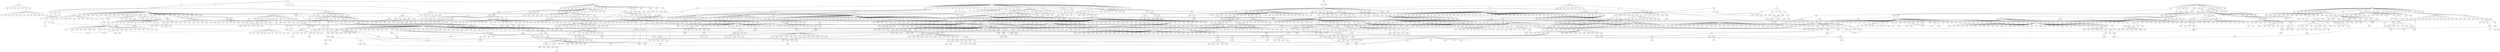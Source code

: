 graph G {
0 [name=1];
1 [name=326];
2 [name=327];
3 [name=328];
4 [name=329];
5 [name=330];
6 [name=331];
7 [name=2];
8 [name=290];
9 [name=332];
10 [name=333];
11 [name=334];
12 [name=335];
13 [name=336];
14 [name=337];
15 [name=338];
16 [name=3];
17 [name=339];
18 [name=340];
19 [name=341];
20 [name=4];
21 [name=343];
22 [name=5];
23 [name=6];
24 [name=7];
25 [name=8];
26 [name=9];
27 [name=10];
28 [name=11];
29 [name=22];
30 [name=344];
31 [name=345];
32 [name=346];
33 [name=347];
34 [name=348];
35 [name=349];
36 [name=350];
37 [name=351];
38 [name=352];
39 [name=353];
40 [name=354];
41 [name=355];
42 [name=356];
43 [name=359];
44 [name=361];
45 [name=365];
46 [name=366];
47 [name=367];
48 [name=368];
49 [name=369];
50 [name=370];
51 [name=371];
52 [name=372];
53 [name=373];
54 [name=374];
55 [name=377];
56 [name=378];
57 [name=379];
58 [name=380];
59 [name=381];
60 [name=382];
61 [name=383];
62 [name=384];
63 [name=385];
64 [name=387];
65 [name=425];
66 [name=426];
67 [name=427];
68 [name=238];
69 [name=388];
70 [name=389];
71 [name=390];
72 [name=391];
73 [name=392];
74 [name=393];
75 [name=396];
76 [name=397];
77 [name=398];
78 [name=399];
79 [name=400];
80 [name=401];
81 [name=402];
82 [name=403];
83 [name=404];
84 [name=405];
85 [name=407];
86 [name=408];
87 [name=409];
88 [name=410];
89 [name=411];
90 [name=412];
91 [name=415];
92 [name=416];
93 [name=417];
94 [name=421];
95 [name=424];
96 [name=474];
97 [name=475];
98 [name=476];
99 [name=477];
100 [name=478];
101 [name=479];
102 [name=3981];
103 [name=143];
104 [name=447];
105 [name=448];
106 [name=449];
107 [name=450];
108 [name=451];
109 [name=12];
110 [name=452];
111 [name=453];
112 [name=454];
113 [name=455];
114 [name=456];
115 [name=457];
116 [name=459];
117 [name=461];
118 [name=462];
119 [name=463];
120 [name=464];
121 [name=467];
122 [name=468];
123 [name=472];
124 [name=473];
125 [name=13];
126 [name=295];
127 [name=480];
128 [name=486];
129 [name=492];
130 [name=493];
131 [name=494];
132 [name=495];
133 [name=496];
134 [name=497];
135 [name=498];
136 [name=499];
137 [name=500];
138 [name=14];
139 [name=434];
140 [name=437];
141 [name=501];
142 [name=502];
143 [name=503];
144 [name=504];
145 [name=505];
146 [name=508];
147 [name=509];
148 [name=510];
149 [name=511];
150 [name=512];
151 [name=513];
152 [name=514];
153 [name=3983];
154 [name=15];
155 [name=515];
156 [name=516];
157 [name=517];
158 [name=518];
159 [name=520];
160 [name=521];
161 [name=522];
162 [name=523];
163 [name=525];
164 [name=526];
165 [name=529];
166 [name=530];
167 [name=531];
168 [name=532];
169 [name=533];
170 [name=534];
171 [name=535];
172 [name=536];
173 [name=537];
174 [name=538];
175 [name=539];
176 [name=541];
177 [name=542];
178 [name=543];
179 [name=544];
180 [name=545];
181 [name=546];
182 [name=547];
183 [name=548];
184 [name=549];
185 [name=550];
186 [name=551];
187 [name=552];
188 [name=553];
189 [name=554];
190 [name=555];
191 [name=556];
192 [name=557];
193 [name=558];
194 [name=559];
195 [name=560];
196 [name=561];
197 [name=562];
198 [name=3905];
199 [name=3936];
200 [name=17];
201 [name=581];
202 [name=582];
203 [name=583];
204 [name=585];
205 [name=590];
206 [name=591];
207 [name=592];
208 [name=593];
209 [name=594];
210 [name=18];
211 [name=595];
212 [name=596];
213 [name=597];
214 [name=598];
215 [name=599];
216 [name=600];
217 [name=19];
218 [name=601];
219 [name=602];
220 [name=604];
221 [name=605];
222 [name=606];
223 [name=607];
224 [name=608];
225 [name=611];
226 [name=612];
227 [name=613];
228 [name=614];
229 [name=615];
230 [name=617];
231 [name=618];
232 [name=619];
233 [name=620];
234 [name=621];
235 [name=622];
236 [name=623];
237 [name=624];
238 [name=625];
239 [name=626];
240 [name=21];
241 [name=77];
242 [name=659];
243 [name=660];
244 [name=662];
245 [name=663];
246 [name=664];
247 [name=665];
248 [name=666];
249 [name=667];
250 [name=668];
251 [name=670];
252 [name=23];
253 [name=322];
254 [name=671];
255 [name=672];
256 [name=673];
257 [name=674];
258 [name=675];
259 [name=676];
260 [name=24];
261 [name=677];
262 [name=678];
263 [name=682];
264 [name=25];
265 [name=688];
266 [name=691];
267 [name=694];
268 [name=695];
269 [name=696];
270 [name=697];
271 [name=699];
272 [name=700];
273 [name=703];
274 [name=704];
275 [name=705];
276 [name=706];
277 [name=707];
278 [name=708];
279 [name=709];
280 [name=26];
281 [name=151];
282 [name=710];
283 [name=711];
284 [name=712];
285 [name=713];
286 [name=714];
287 [name=715];
288 [name=716];
289 [name=717];
290 [name=718];
291 [name=27];
292 [name=719];
293 [name=720];
294 [name=721];
295 [name=722];
296 [name=723];
297 [name=724];
298 [name=725];
299 [name=726];
300 [name=727];
301 [name=1364];
302 [name=31];
303 [name=755];
304 [name=756];
305 [name=757];
306 [name=758];
307 [name=759];
308 [name=760];
309 [name=33];
310 [name=318];
311 [name=772];
312 [name=773];
313 [name=775];
314 [name=776];
315 [name=777];
316 [name=778];
317 [name=779];
318 [name=780];
319 [name=781];
320 [name=782];
321 [name=783];
322 [name=784];
323 [name=785];
324 [name=786];
325 [name=787];
326 [name=788];
327 [name=789];
328 [name=790];
329 [name=791];
330 [name=792];
331 [name=793];
332 [name=794];
333 [name=795];
334 [name=796];
335 [name=797];
336 [name=798];
337 [name=1329];
338 [name=3282];
339 [name=34];
340 [name=35];
341 [name=799];
342 [name=800];
343 [name=801];
344 [name=802];
345 [name=804];
346 [name=805];
347 [name=806];
348 [name=807];
349 [name=808];
350 [name=809];
351 [name=810];
352 [name=64];
353 [name=811];
354 [name=813];
355 [name=814];
356 [name=815];
357 [name=816];
358 [name=817];
359 [name=818];
360 [name=37];
361 [name=244];
362 [name=827];
363 [name=829];
364 [name=830];
365 [name=833];
366 [name=3869];
367 [name=40];
368 [name=850];
369 [name=853];
370 [name=856];
371 [name=857];
372 [name=858];
373 [name=859];
374 [name=861];
375 [name=862];
376 [name=864];
377 [name=866];
378 [name=870];
379 [name=871];
380 [name=872];
381 [name=41];
382 [name=76];
383 [name=883];
384 [name=884];
385 [name=885];
386 [name=886];
387 [name=887];
388 [name=888];
389 [name=889];
390 [name=890];
391 [name=3912];
392 [name=43];
393 [name=71];
394 [name=161];
395 [name=897];
396 [name=898];
397 [name=899];
398 [name=900];
399 [name=901];
400 [name=902];
401 [name=44];
402 [name=903];
403 [name=904];
404 [name=906];
405 [name=908];
406 [name=909];
407 [name=911];
408 [name=912];
409 [name=913];
410 [name=915];
411 [name=916];
412 [name=917];
413 [name=918];
414 [name=919];
415 [name=921];
416 [name=924];
417 [name=925];
418 [name=928];
419 [name=929];
420 [name=930];
421 [name=931];
422 [name=933];
423 [name=936];
424 [name=937];
425 [name=938];
426 [name=939];
427 [name=951];
428 [name=970];
429 [name=981];
430 [name=989];
431 [name=1051];
432 [name=45];
433 [name=47];
434 [name=990];
435 [name=991];
436 [name=992];
437 [name=994];
438 [name=995];
439 [name=997];
440 [name=998];
441 [name=1001];
442 [name=1002];
443 [name=1007];
444 [name=1008];
445 [name=1009];
446 [name=1010];
447 [name=1011];
448 [name=1012];
449 [name=1095];
450 [name=1106];
451 [name=46];
452 [name=1013];
453 [name=1014];
454 [name=1015];
455 [name=1016];
456 [name=1017];
457 [name=1018];
458 [name=1020];
459 [name=1024];
460 [name=1025];
461 [name=1026];
462 [name=1027];
463 [name=1028];
464 [name=3913];
465 [name=48];
466 [name=1029];
467 [name=1030];
468 [name=1033];
469 [name=1034];
470 [name=1050];
471 [name=49];
472 [name=1062];
473 [name=1097];
474 [name=50];
475 [name=149];
476 [name=1083];
477 [name=1084];
478 [name=1088];
479 [name=1093];
480 [name=1094];
481 [name=51];
482 [name=52];
483 [name=53];
484 [name=1118];
485 [name=1119];
486 [name=1120];
487 [name=1121];
488 [name=1122];
489 [name=1123];
490 [name=1124];
491 [name=1128];
492 [name=1130];
493 [name=1131];
494 [name=1135];
495 [name=1136];
496 [name=1138];
497 [name=1139];
498 [name=1141];
499 [name=1142];
500 [name=1143];
501 [name=1144];
502 [name=160];
503 [name=306];
504 [name=1145];
505 [name=1146];
506 [name=1147];
507 [name=1148];
508 [name=1149];
509 [name=1150];
510 [name=1151];
511 [name=1152];
512 [name=1153];
513 [name=1154];
514 [name=1155];
515 [name=1156];
516 [name=1157];
517 [name=1163];
518 [name=1164];
519 [name=1165];
520 [name=1166];
521 [name=54];
522 [name=1167];
523 [name=1169];
524 [name=1170];
525 [name=1171];
526 [name=1172];
527 [name=1173];
528 [name=58];
529 [name=1206];
530 [name=2547];
531 [name=3916];
532 [name=63];
533 [name=1243];
534 [name=1244];
535 [name=1245];
536 [name=1246];
537 [name=1248];
538 [name=1249];
539 [name=1250];
540 [name=1251];
541 [name=1252];
542 [name=1255];
543 [name=1256];
544 [name=1257];
545 [name=1258];
546 [name=1259];
547 [name=68];
548 [name=1260];
549 [name=1261];
550 [name=1262];
551 [name=1267];
552 [name=1268];
553 [name=1269];
554 [name=1270];
555 [name=1271];
556 [name=1272];
557 [name=1273];
558 [name=1274];
559 [name=1275];
560 [name=66];
561 [name=1290];
562 [name=1291];
563 [name=1292];
564 [name=1293];
565 [name=1294];
566 [name=1295];
567 [name=1296];
568 [name=67];
569 [name=1297];
570 [name=1298];
571 [name=1299];
572 [name=1300];
573 [name=1301];
574 [name=69];
575 [name=1302];
576 [name=1303];
577 [name=1304];
578 [name=1305];
579 [name=1306];
580 [name=1307];
581 [name=1308];
582 [name=1309];
583 [name=70];
584 [name=1313];
585 [name=1314];
586 [name=1315];
587 [name=1316];
588 [name=1321];
589 [name=1322];
590 [name=1323];
591 [name=1324];
592 [name=1325];
593 [name=1326];
594 [name=1327];
595 [name=1328];
596 [name=72];
597 [name=1330];
598 [name=1333];
599 [name=1334];
600 [name=1335];
601 [name=1336];
602 [name=1337];
603 [name=1338];
604 [name=1340];
605 [name=1341];
606 [name=1342];
607 [name=1343];
608 [name=1344];
609 [name=1345];
610 [name=1347];
611 [name=1348];
612 [name=1349];
613 [name=1350];
614 [name=1351];
615 [name=1352];
616 [name=1353];
617 [name=1354];
618 [name=1355];
619 [name=1356];
620 [name=1358];
621 [name=1359];
622 [name=73];
623 [name=154];
624 [name=1360];
625 [name=1361];
626 [name=1362];
627 [name=1363];
628 [name=74];
629 [name=1365];
630 [name=1366];
631 [name=1370];
632 [name=1372];
633 [name=1373];
634 [name=1374];
635 [name=1375];
636 [name=1376];
637 [name=1377];
638 [name=1383];
639 [name=1384];
640 [name=1385];
641 [name=1386];
642 [name=1387];
643 [name=1388];
644 [name=1389];
645 [name=1390];
646 [name=687];
647 [name=1391];
648 [name=1392];
649 [name=1393];
650 [name=1394];
651 [name=1395];
652 [name=1396];
653 [name=1397];
654 [name=1398];
655 [name=1399];
656 [name=1400];
657 [name=1401];
658 [name=1402];
659 [name=1403];
660 [name=1407];
661 [name=1408];
662 [name=1409];
663 [name=1410];
664 [name=1411];
665 [name=1412];
666 [name=1414];
667 [name=1415];
668 [name=1416];
669 [name=1417];
670 [name=1418];
671 [name=1419];
672 [name=1422];
673 [name=1423];
674 [name=1424];
675 [name=1425];
676 [name=1426];
677 [name=1427];
678 [name=1428];
679 [name=1429];
680 [name=1430];
681 [name=1431];
682 [name=1432];
683 [name=1433];
684 [name=1434];
685 [name=1435];
686 [name=1436];
687 [name=1438];
688 [name=1439];
689 [name=1440];
690 [name=1441];
691 [name=1442];
692 [name=3937];
693 [name=3938];
694 [name=3939];
695 [name=78];
696 [name=1443];
697 [name=1444];
698 [name=1445];
699 [name=1448];
700 [name=1450];
701 [name=1451];
702 [name=1452];
703 [name=1454];
704 [name=1455];
705 [name=1456];
706 [name=1457];
707 [name=1458];
708 [name=1459];
709 [name=1460];
710 [name=1461];
711 [name=1462];
712 [name=1463];
713 [name=1464];
714 [name=1465];
715 [name=1466];
716 [name=82];
717 [name=1482];
718 [name=1483];
719 [name=1484];
720 [name=1485];
721 [name=1486];
722 [name=1487];
723 [name=1488];
724 [name=87];
725 [name=1537];
726 [name=1538];
727 [name=1539];
728 [name=96];
729 [name=680];
730 [name=1609];
731 [name=1612];
732 [name=1613];
733 [name=1618];
734 [name=1619];
735 [name=1620];
736 [name=1621];
737 [name=1622];
738 [name=1623];
739 [name=1624];
740 [name=97];
741 [name=1625];
742 [name=1639];
743 [name=1640];
744 [name=1641];
745 [name=98];
746 [name=246];
747 [name=1642];
748 [name=1643];
749 [name=99];
750 [name=1644];
751 [name=1646];
752 [name=1647];
753 [name=1648];
754 [name=1652];
755 [name=100];
756 [name=1653];
757 [name=1654];
758 [name=1655];
759 [name=1656];
760 [name=1657];
761 [name=1658];
762 [name=1659];
763 [name=1660];
764 [name=1662];
765 [name=1663];
766 [name=101];
767 [name=1664];
768 [name=1665];
769 [name=1666];
770 [name=1668];
771 [name=1669];
772 [name=1670];
773 [name=103];
774 [name=1675];
775 [name=1676];
776 [name=1677];
777 [name=1678];
778 [name=1680];
779 [name=109];
780 [name=1708];
781 [name=1709];
782 [name=1710];
783 [name=1711];
784 [name=1712];
785 [name=1713];
786 [name=1714];
787 [name=1715];
788 [name=1716];
789 [name=1717];
790 [name=111];
791 [name=1726];
792 [name=1727];
793 [name=1728];
794 [name=1729];
795 [name=1730];
796 [name=1731];
797 [name=1732];
798 [name=1733];
799 [name=1734];
800 [name=1735];
801 [name=1736];
802 [name=1737];
803 [name=1738];
804 [name=1739];
805 [name=114];
806 [name=1750];
807 [name=1751];
808 [name=1752];
809 [name=1753];
810 [name=3943];
811 [name=115];
812 [name=1754];
813 [name=1755];
814 [name=117];
815 [name=123];
816 [name=1762];
817 [name=1763];
818 [name=1765];
819 [name=1766];
820 [name=1767];
821 [name=1768];
822 [name=1769];
823 [name=1770];
824 [name=1771];
825 [name=127];
826 [name=132];
827 [name=1796];
828 [name=1797];
829 [name=1798];
830 [name=1800];
831 [name=1801];
832 [name=1802];
833 [name=1804];
834 [name=1805];
835 [name=1806];
836 [name=1807];
837 [name=1808];
838 [name=1809];
839 [name=1810];
840 [name=1812];
841 [name=1814];
842 [name=1815];
843 [name=1816];
844 [name=1818];
845 [name=1819];
846 [name=1820];
847 [name=124];
848 [name=125];
849 [name=126];
850 [name=1821];
851 [name=1824];
852 [name=1825];
853 [name=1826];
854 [name=1831];
855 [name=1832];
856 [name=1833];
857 [name=1836];
858 [name=1838];
859 [name=1839];
860 [name=1840];
861 [name=1841];
862 [name=812];
863 [name=1842];
864 [name=1843];
865 [name=1844];
866 [name=1845];
867 [name=1846];
868 [name=1847];
869 [name=1848];
870 [name=1852];
871 [name=1853];
872 [name=1854];
873 [name=1855];
874 [name=1856];
875 [name=1857];
876 [name=1858];
877 [name=1859];
878 [name=1860];
879 [name=128];
880 [name=1861];
881 [name=1862];
882 [name=1863];
883 [name=1864];
884 [name=1865];
885 [name=1866];
886 [name=1867];
887 [name=1868];
888 [name=1869];
889 [name=1870];
890 [name=1871];
891 [name=1872];
892 [name=1873];
893 [name=1874];
894 [name=1875];
895 [name=1876];
896 [name=3944];
897 [name=1877];
898 [name=1878];
899 [name=1879];
900 [name=1880];
901 [name=129];
902 [name=130];
903 [name=141];
904 [name=1318];
905 [name=1881];
906 [name=1886];
907 [name=1887];
908 [name=1888];
909 [name=1889];
910 [name=1891];
911 [name=1892];
912 [name=1893];
913 [name=1894];
914 [name=1895];
915 [name=1896];
916 [name=1897];
917 [name=1898];
918 [name=1899];
919 [name=1900];
920 [name=1901];
921 [name=1902];
922 [name=1904];
923 [name=1905];
924 [name=1908];
925 [name=1909];
926 [name=1910];
927 [name=1911];
928 [name=1912];
929 [name=1913];
930 [name=1914];
931 [name=1915];
932 [name=1917];
933 [name=1918];
934 [name=131];
935 [name=1919];
936 [name=1927];
937 [name=1928];
938 [name=1929];
939 [name=1930];
940 [name=1931];
941 [name=1933];
942 [name=1934];
943 [name=1935];
944 [name=1937];
945 [name=1938];
946 [name=1939];
947 [name=1940];
948 [name=1941];
949 [name=1942];
950 [name=133];
951 [name=1943];
952 [name=1944];
953 [name=1945];
954 [name=1946];
955 [name=1947];
956 [name=1950];
957 [name=1951];
958 [name=1952];
959 [name=1953];
960 [name=134];
961 [name=1954];
962 [name=1955];
963 [name=1956];
964 [name=1957];
965 [name=1958];
966 [name=1959];
967 [name=1960];
968 [name=1961];
969 [name=135];
970 [name=1962];
971 [name=1963];
972 [name=1964];
973 [name=1965];
974 [name=1966];
975 [name=1967];
976 [name=1968];
977 [name=1969];
978 [name=1970];
979 [name=136];
980 [name=1971];
981 [name=1972];
982 [name=1973];
983 [name=1974];
984 [name=1975];
985 [name=1976];
986 [name=1977];
987 [name=1978];
988 [name=1979];
989 [name=1980];
990 [name=1981];
991 [name=1983];
992 [name=1984];
993 [name=1985];
994 [name=3945];
995 [name=4008];
996 [name=139];
997 [name=245];
998 [name=2004];
999 [name=2005];
1000 [name=2010];
1001 [name=2011];
1002 [name=2012];
1003 [name=2013];
1004 [name=2014];
1005 [name=2015];
1006 [name=2016];
1007 [name=2017];
1008 [name=2018];
1009 [name=3910];
1010 [name=3977];
1011 [name=144];
1012 [name=146];
1013 [name=1175];
1014 [name=1332];
1015 [name=2023];
1016 [name=2024];
1017 [name=2025];
1018 [name=2026];
1019 [name=2027];
1020 [name=2028];
1021 [name=2029];
1022 [name=2030];
1023 [name=2031];
1024 [name=2032];
1025 [name=2036];
1026 [name=2037];
1027 [name=2038];
1028 [name=2039];
1029 [name=2040];
1030 [name=2041];
1031 [name=2042];
1032 [name=2043];
1033 [name=2045];
1034 [name=2046];
1035 [name=2047];
1036 [name=2049];
1037 [name=2050];
1038 [name=2051];
1039 [name=2052];
1040 [name=2053];
1041 [name=2054];
1042 [name=2055];
1043 [name=2056];
1044 [name=2057];
1045 [name=2058];
1046 [name=2059];
1047 [name=2060];
1048 [name=2061];
1049 [name=2062];
1050 [name=2063];
1051 [name=2064];
1052 [name=2065];
1053 [name=2066];
1054 [name=2067];
1055 [name=2068];
1056 [name=2069];
1057 [name=2071];
1058 [name=2072];
1059 [name=2073];
1060 [name=2074];
1061 [name=2077];
1062 [name=2078];
1063 [name=2079];
1064 [name=2080];
1065 [name=2081];
1066 [name=2082];
1067 [name=2083];
1068 [name=2090];
1069 [name=2091];
1070 [name=2092];
1071 [name=2093];
1072 [name=2094];
1073 [name=2095];
1074 [name=2096];
1075 [name=2097];
1076 [name=2098];
1077 [name=2099];
1078 [name=2100];
1079 [name=2101];
1080 [name=2102];
1081 [name=2103];
1082 [name=145];
1083 [name=2033];
1084 [name=2104];
1085 [name=2105];
1086 [name=2106];
1087 [name=2107];
1088 [name=2108];
1089 [name=2109];
1090 [name=2110];
1091 [name=2111];
1092 [name=2112];
1093 [name=2113];
1094 [name=386];
1095 [name=2114];
1096 [name=2117];
1097 [name=2118];
1098 [name=2119];
1099 [name=2120];
1100 [name=2121];
1101 [name=2122];
1102 [name=2123];
1103 [name=2124];
1104 [name=2125];
1105 [name=2126];
1106 [name=2127];
1107 [name=147];
1108 [name=2128];
1109 [name=2129];
1110 [name=2130];
1111 [name=2131];
1112 [name=2132];
1113 [name=2133];
1114 [name=2134];
1115 [name=2159];
1116 [name=2160];
1117 [name=2161];
1118 [name=2162];
1119 [name=2163];
1120 [name=2164];
1121 [name=2165];
1122 [name=2166];
1123 [name=2167];
1124 [name=2168];
1125 [name=2169];
1126 [name=2170];
1127 [name=152];
1128 [name=2176];
1129 [name=2177];
1130 [name=2178];
1131 [name=2179];
1132 [name=2180];
1133 [name=2181];
1134 [name=2182];
1135 [name=2586];
1136 [name=2183];
1137 [name=2184];
1138 [name=2186];
1139 [name=2187];
1140 [name=2188];
1141 [name=2189];
1142 [name=2191];
1143 [name=2192];
1144 [name=2193];
1145 [name=2194];
1146 [name=2195];
1147 [name=2196];
1148 [name=2197];
1149 [name=2205];
1150 [name=2206];
1151 [name=2207];
1152 [name=2208];
1153 [name=2209];
1154 [name=157];
1155 [name=2225];
1156 [name=2244];
1157 [name=2245];
1158 [name=2246];
1159 [name=2247];
1160 [name=2248];
1161 [name=2249];
1162 [name=2250];
1163 [name=2251];
1164 [name=2253];
1165 [name=2254];
1166 [name=2255];
1167 [name=2256];
1168 [name=2257];
1169 [name=2258];
1170 [name=2259];
1171 [name=2260];
1172 [name=2261];
1173 [name=2262];
1174 [name=2263];
1175 [name=2264];
1176 [name=2265];
1177 [name=2266];
1178 [name=3953];
1179 [name=3954];
1180 [name=164];
1181 [name=165];
1182 [name=2329];
1183 [name=2330];
1184 [name=2331];
1185 [name=2332];
1186 [name=2333];
1187 [name=2334];
1188 [name=2335];
1189 [name=2336];
1190 [name=2337];
1191 [name=2338];
1192 [name=2339];
1193 [name=2340];
1194 [name=2341];
1195 [name=2342];
1196 [name=2343];
1197 [name=2344];
1198 [name=2345];
1199 [name=2346];
1200 [name=193];
1201 [name=2479];
1202 [name=2480];
1203 [name=2481];
1204 [name=2482];
1205 [name=206];
1206 [name=2585];
1207 [name=207];
1208 [name=210];
1209 [name=2555];
1210 [name=2612];
1211 [name=2614];
1212 [name=2615];
1213 [name=2616];
1214 [name=2617];
1215 [name=2618];
1216 [name=2619];
1217 [name=2620];
1218 [name=2621];
1219 [name=2624];
1220 [name=2625];
1221 [name=2627];
1222 [name=2628];
1223 [name=2630];
1224 [name=2631];
1225 [name=2632];
1226 [name=2633];
1227 [name=2634];
1228 [name=2635];
1229 [name=208];
1230 [name=2559];
1231 [name=2560];
1232 [name=2636];
1233 [name=2637];
1234 [name=2638];
1235 [name=2639];
1236 [name=2640];
1237 [name=2641];
1238 [name=2642];
1239 [name=2643];
1240 [name=2644];
1241 [name=2645];
1242 [name=2646];
1243 [name=2647];
1244 [name=2648];
1245 [name=2649];
1246 [name=2650];
1247 [name=2654];
1248 [name=2655];
1249 [name=2656];
1250 [name=2657];
1251 [name=2658];
1252 [name=2659];
1253 [name=2660];
1254 [name=2661];
1255 [name=2662];
1256 [name=2663];
1257 [name=2664];
1258 [name=2687];
1259 [name=2688];
1260 [name=2689];
1261 [name=2690];
1262 [name=2691];
1263 [name=2692];
1264 [name=2693];
1265 [name=2694];
1266 [name=2695];
1267 [name=2696];
1268 [name=2697];
1269 [name=2698];
1270 [name=2699];
1271 [name=2700];
1272 [name=2701];
1273 [name=2702];
1274 [name=2703];
1275 [name=2704];
1276 [name=2705];
1277 [name=2706];
1278 [name=2707];
1279 [name=2708];
1280 [name=2709];
1281 [name=2710];
1282 [name=2711];
1283 [name=2712];
1284 [name=2713];
1285 [name=2714];
1286 [name=2715];
1287 [name=2716];
1288 [name=2717];
1289 [name=2718];
1290 [name=212];
1291 [name=2728];
1292 [name=2729];
1293 [name=2730];
1294 [name=2731];
1295 [name=2732];
1296 [name=2733];
1297 [name=2734];
1298 [name=214];
1299 [name=2746];
1300 [name=2750];
1301 [name=2753];
1302 [name=2754];
1303 [name=2755];
1304 [name=2756];
1305 [name=2757];
1306 [name=221];
1307 [name=2787];
1308 [name=233];
1309 [name=685];
1310 [name=2931];
1311 [name=2932];
1312 [name=2933];
1313 [name=1813];
1314 [name=2966];
1315 [name=2967];
1316 [name=2968];
1317 [name=239];
1318 [name=2969];
1319 [name=2970];
1320 [name=2971];
1321 [name=2972];
1322 [name=2973];
1323 [name=2974];
1324 [name=2975];
1325 [name=2976];
1326 [name=2977];
1327 [name=240];
1328 [name=241];
1329 [name=2319];
1330 [name=3994];
1331 [name=2978];
1332 [name=2979];
1333 [name=2980];
1334 [name=2985];
1335 [name=2987];
1336 [name=2988];
1337 [name=2989];
1338 [name=2990];
1339 [name=2991];
1340 [name=2992];
1341 [name=2996];
1342 [name=2997];
1343 [name=3002];
1344 [name=3003];
1345 [name=3004];
1346 [name=3005];
1347 [name=242];
1348 [name=251];
1349 [name=3006];
1350 [name=3007];
1351 [name=3008];
1352 [name=3009];
1353 [name=3010];
1354 [name=3011];
1355 [name=3012];
1356 [name=3013];
1357 [name=3014];
1358 [name=3015];
1359 [name=3016];
1360 [name=3017];
1361 [name=3018];
1362 [name=3019];
1363 [name=3020];
1364 [name=3021];
1365 [name=3022];
1366 [name=3023];
1367 [name=3024];
1368 [name=3025];
1369 [name=3026];
1370 [name=3027];
1371 [name=3028];
1372 [name=3029];
1373 [name=3030];
1374 [name=3032];
1375 [name=3033];
1376 [name=3034];
1377 [name=3035];
1378 [name=3036];
1379 [name=3037];
1380 [name=3038];
1381 [name=3039];
1382 [name=3040];
1383 [name=3041];
1384 [name=3042];
1385 [name=3043];
1386 [name=3044];
1387 [name=3045];
1388 [name=3046];
1389 [name=3047];
1390 [name=3048];
1391 [name=3049];
1392 [name=243];
1393 [name=3050];
1394 [name=3051];
1395 [name=3053];
1396 [name=3054];
1397 [name=3055];
1398 [name=3056];
1399 [name=3057];
1400 [name=3058];
1401 [name=3059];
1402 [name=3060];
1403 [name=3061];
1404 [name=3062];
1405 [name=3063];
1406 [name=3064];
1407 [name=3065];
1408 [name=3066];
1409 [name=3067];
1410 [name=3068];
1411 [name=3069];
1412 [name=248];
1413 [name=254];
1414 [name=3070];
1415 [name=3071];
1416 [name=3072];
1417 [name=3073];
1418 [name=3075];
1419 [name=3076];
1420 [name=3077];
1421 [name=3079];
1422 [name=3080];
1423 [name=3081];
1424 [name=3082];
1425 [name=3083];
1426 [name=3084];
1427 [name=3086];
1428 [name=3087];
1429 [name=3090];
1430 [name=3091];
1431 [name=3092];
1432 [name=3093];
1433 [name=3094];
1434 [name=3095];
1435 [name=3096];
1436 [name=3097];
1437 [name=3100];
1438 [name=3105];
1439 [name=3106];
1440 [name=3111];
1441 [name=3112];
1442 [name=3113];
1443 [name=3114];
1444 [name=3116];
1445 [name=3117];
1446 [name=3118];
1447 [name=3119];
1448 [name=3120];
1449 [name=3121];
1450 [name=3122];
1451 [name=3123];
1452 [name=3124];
1453 [name=3125];
1454 [name=3126];
1455 [name=3129];
1456 [name=3134];
1457 [name=3135];
1458 [name=3136];
1459 [name=3137];
1460 [name=3138];
1461 [name=3139];
1462 [name=3140];
1463 [name=3143];
1464 [name=3146];
1465 [name=3155];
1466 [name=3156];
1467 [name=3159];
1468 [name=3162];
1469 [name=3163];
1470 [name=3166];
1471 [name=249];
1472 [name=3107];
1473 [name=3109];
1474 [name=3110];
1475 [name=3168];
1476 [name=3169];
1477 [name=3170];
1478 [name=3206];
1479 [name=250];
1480 [name=3171];
1481 [name=3172];
1482 [name=3173];
1483 [name=3177];
1484 [name=3178];
1485 [name=3179];
1486 [name=3180];
1487 [name=3182];
1488 [name=3183];
1489 [name=3185];
1490 [name=3186];
1491 [name=253];
1492 [name=1834];
1493 [name=2995];
1494 [name=3211];
1495 [name=3214];
1496 [name=3215];
1497 [name=3216];
1498 [name=3217];
1499 [name=3218];
1500 [name=3219];
1501 [name=3220];
1502 [name=3524];
1503 [name=3226];
1504 [name=3227];
1505 [name=3228];
1506 [name=3229];
1507 [name=3230];
1508 [name=3231];
1509 [name=3232];
1510 [name=3234];
1511 [name=3237];
1512 [name=3238];
1513 [name=3240];
1514 [name=3242];
1515 [name=3243];
1516 [name=4007];
1517 [name=255];
1518 [name=3128];
1519 [name=3165];
1520 [name=3247];
1521 [name=256];
1522 [name=1850];
1523 [name=3248];
1524 [name=3249];
1525 [name=260];
1526 [name=261];
1527 [name=262];
1528 [name=3271];
1529 [name=3275];
1530 [name=3276];
1531 [name=3277];
1532 [name=3278];
1533 [name=3283];
1534 [name=3292];
1535 [name=3295];
1536 [name=3288];
1537 [name=3289];
1538 [name=3290];
1539 [name=3291];
1540 [name=267];
1541 [name=3359];
1542 [name=3360];
1543 [name=274];
1544 [name=3102];
1545 [name=3401];
1546 [name=3402];
1547 [name=3403];
1548 [name=3404];
1549 [name=3405];
1550 [name=3406];
1551 [name=3407];
1552 [name=3408];
1553 [name=3409];
1554 [name=3410];
1555 [name=3411];
1556 [name=3412];
1557 [name=3413];
1558 [name=3414];
1559 [name=3415];
1560 [name=3416];
1561 [name=3417];
1562 [name=3418];
1563 [name=3419];
1564 [name=3420];
1565 [name=3421];
1566 [name=3422];
1567 [name=3423];
1568 [name=3424];
1569 [name=3425];
1570 [name=3426];
1571 [name=292];
1572 [name=308];
1573 [name=320];
1574 [name=1174];
1575 [name=3548];
1576 [name=3549];
1577 [name=3551];
1578 [name=3552];
1579 [name=3553];
1580 [name=3554];
1581 [name=3555];
1582 [name=3556];
1583 [name=3557];
1584 [name=3558];
1585 [name=3562];
1586 [name=3563];
1587 [name=3564];
1588 [name=3565];
1589 [name=3566];
1590 [name=3567];
1591 [name=3568];
1592 [name=3569];
1593 [name=3570];
1594 [name=3571];
1595 [name=3572];
1596 [name=3573];
1597 [name=3574];
1598 [name=3575];
1599 [name=3576];
1600 [name=3577];
1601 [name=3578];
1602 [name=291];
1603 [name=296];
1604 [name=3579];
1605 [name=3580];
1606 [name=3581];
1607 [name=3582];
1608 [name=3583];
1609 [name=3584];
1610 [name=3585];
1611 [name=3586];
1612 [name=3587];
1613 [name=3588];
1614 [name=3589];
1615 [name=3590];
1616 [name=3591];
1617 [name=3592];
1618 [name=3593];
1619 [name=3594];
1620 [name=3595];
1621 [name=3596];
1622 [name=3597];
1623 [name=3598];
1624 [name=3599];
1625 [name=298];
1626 [name=767];
1627 [name=3600];
1628 [name=3603];
1629 [name=3604];
1630 [name=3605];
1631 [name=3606];
1632 [name=293];
1633 [name=764];
1634 [name=3607];
1635 [name=3608];
1636 [name=3609];
1637 [name=294];
1638 [name=3610];
1639 [name=3611];
1640 [name=3612];
1641 [name=3613];
1642 [name=3614];
1643 [name=3615];
1644 [name=3616];
1645 [name=3617];
1646 [name=3973];
1647 [name=3618];
1648 [name=3619];
1649 [name=3620];
1650 [name=3621];
1651 [name=3622];
1652 [name=3623];
1653 [name=3624];
1654 [name=297];
1655 [name=3625];
1656 [name=3207];
1657 [name=3208];
1658 [name=3628];
1659 [name=3629];
1660 [name=3630];
1661 [name=3631];
1662 [name=3632];
1663 [name=3633];
1664 [name=3634];
1665 [name=300];
1666 [name=3648];
1667 [name=3649];
1668 [name=3652];
1669 [name=3653];
1670 [name=3655];
1671 [name=3656];
1672 [name=4000];
1673 [name=301];
1674 [name=433];
1675 [name=3657];
1676 [name=3658];
1677 [name=3659];
1678 [name=3660];
1679 [name=3661];
1680 [name=3662];
1681 [name=3663];
1682 [name=305];
1683 [name=307];
1684 [name=3712];
1685 [name=3713];
1686 [name=3714];
1687 [name=3715];
1688 [name=3718];
1689 [name=3719];
1690 [name=3721];
1691 [name=3723];
1692 [name=3724];
1693 [name=3725];
1694 [name=3726];
1695 [name=3918];
1696 [name=3985];
1697 [name=3986];
1698 [name=3987];
1699 [name=3988];
1700 [name=3716];
1701 [name=3717];
1702 [name=3720];
1703 [name=3722];
1704 [name=4001];
1705 [name=3727];
1706 [name=3728];
1707 [name=3729];
1708 [name=309];
1709 [name=3730];
1710 [name=3732];
1711 [name=3733];
1712 [name=3737];
1713 [name=3738];
1714 [name=3739];
1715 [name=3741];
1716 [name=3742];
1717 [name=311];
1718 [name=3752];
1719 [name=3753];
1720 [name=3825];
1721 [name=3826];
1722 [name=3828];
1723 [name=3829];
1724 [name=3830];
1725 [name=3831];
1726 [name=3832];
1727 [name=3833];
1728 [name=3834];
1729 [name=3835];
1730 [name=3836];
1731 [name=3837];
1732 [name=3841];
1733 [name=3842];
1734 [name=3843];
1735 [name=3844];
1736 [name=3845];
1737 [name=3846];
1738 [name=3847];
1739 [name=3848];
1740 [name=3849];
1741 [name=3850];
1742 [name=3851];
1743 [name=1630];
1744 [name=2044];
1745 [name=2135];
1746 [name=2136];
1747 [name=3202];
1748 [name=3860];
1749 [name=3865];
1750 [name=3866];
1751 [name=3867];
1752 [name=3868];
1753 [name=3872];
1754 [name=3876];
1755 [name=3879];
1756 [name=3880];
1757 [name=3881];
1758 [name=3884];
1759 [name=3885];
1760 [name=3999];
1761 [name=323];
1762 [name=684];
1763 [name=686];
1764 [name=3886];
1765 [name=3887];
1766 [name=3888];
1767 [name=3889];
1768 [name=3890];
1769 [name=4004];
1770 [name=4006];
1771 [name=1632];
1772 [name=342];
1773 [name=357];
1774 [name=358];
1775 [name=360];
1776 [name=3920];
1777 [name=362];
1778 [name=363];
1779 [name=364];
1780 [name=1617];
1781 [name=375];
1782 [name=376];
1783 [name=394];
1784 [name=395];
1785 [name=413];
1786 [name=414];
1787 [name=418];
1788 [name=419];
1789 [name=420];
1790 [name=422];
1791 [name=423];
1792 [name=432];
1793 [name=438];
1794 [name=439];
1795 [name=458];
1796 [name=460];
1797 [name=465];
1798 [name=466];
1799 [name=469];
1800 [name=470];
1801 [name=471];
1802 [name=481];
1803 [name=483];
1804 [name=484];
1805 [name=485];
1806 [name=482];
1807 [name=487];
1808 [name=489];
1809 [name=490];
1810 [name=491];
1811 [name=488];
1812 [name=506];
1813 [name=507];
1814 [name=519];
1815 [name=524];
1816 [name=527];
1817 [name=528];
1818 [name=3882];
1819 [name=3883];
1820 [name=540];
1821 [name=584];
1822 [name=586];
1823 [name=587];
1824 [name=588];
1825 [name=589];
1826 [name=603];
1827 [name=609];
1828 [name=610];
1829 [name=616];
1830 [name=661];
1831 [name=3906];
1832 [name=1903];
1833 [name=669];
1834 [name=679];
1835 [name=681];
1836 [name=683];
1837 [name=3907];
1838 [name=689];
1839 [name=690];
1840 [name=692];
1841 [name=693];
1842 [name=698];
1843 [name=701];
1844 [name=702];
1845 [name=761];
1846 [name=762];
1847 [name=763];
1848 [name=765];
1849 [name=766];
1850 [name=768];
1851 [name=774];
1852 [name=3909];
1853 [name=803];
1854 [name=828];
1855 [name=831];
1856 [name=832];
1857 [name=834];
1858 [name=835];
1859 [name=851];
1860 [name=852];
1861 [name=854];
1862 [name=855];
1863 [name=860];
1864 [name=863];
1865 [name=865];
1866 [name=867];
1867 [name=868];
1868 [name=869];
1869 [name=3911];
1870 [name=1331];
1871 [name=905];
1872 [name=907];
1873 [name=910];
1874 [name=914];
1875 [name=920];
1876 [name=922];
1877 [name=923];
1878 [name=926];
1879 [name=927];
1880 [name=932];
1881 [name=934];
1882 [name=935];
1883 [name=940];
1884 [name=941];
1885 [name=942];
1886 [name=943];
1887 [name=944];
1888 [name=946];
1889 [name=947];
1890 [name=948];
1891 [name=950];
1892 [name=945];
1893 [name=949];
1894 [name=952];
1895 [name=954];
1896 [name=955];
1897 [name=956];
1898 [name=957];
1899 [name=958];
1900 [name=959];
1901 [name=961];
1902 [name=963];
1903 [name=964];
1904 [name=965];
1905 [name=966];
1906 [name=967];
1907 [name=968];
1908 [name=969];
1909 [name=953];
1910 [name=960];
1911 [name=962];
1912 [name=3209];
1913 [name=971];
1914 [name=972];
1915 [name=973];
1916 [name=974];
1917 [name=975];
1918 [name=976];
1919 [name=977];
1920 [name=978];
1921 [name=979];
1922 [name=980];
1923 [name=982];
1924 [name=983];
1925 [name=984];
1926 [name=985];
1927 [name=986];
1928 [name=987];
1929 [name=988];
1930 [name=993];
1931 [name=996];
1932 [name=999];
1933 [name=1000];
1934 [name=1003];
1935 [name=1006];
1936 [name=1004];
1937 [name=1005];
1938 [name=1019];
1939 [name=1021];
1940 [name=1022];
1941 [name=1023];
1942 [name=1031];
1943 [name=1032];
1944 [name=1035];
1945 [name=1037];
1946 [name=1038];
1947 [name=1043];
1948 [name=1044];
1949 [name=1045];
1950 [name=1046];
1951 [name=1036];
1952 [name=1039];
1953 [name=1040];
1954 [name=1042];
1955 [name=1041];
1956 [name=1047];
1957 [name=1048];
1958 [name=1049];
1959 [name=1052];
1960 [name=1053];
1961 [name=1054];
1962 [name=1056];
1963 [name=1057];
1964 [name=1075];
1965 [name=1055];
1966 [name=1058];
1967 [name=1059];
1968 [name=1060];
1969 [name=1061];
1970 [name=1063];
1971 [name=1064];
1972 [name=1065];
1973 [name=1066];
1974 [name=1067];
1975 [name=1068];
1976 [name=1072];
1977 [name=1069];
1978 [name=1070];
1979 [name=1071];
1980 [name=1073];
1981 [name=1074];
1982 [name=1076];
1983 [name=1077];
1984 [name=1078];
1985 [name=1079];
1986 [name=1080];
1987 [name=1081];
1988 [name=1082];
1989 [name=1085];
1990 [name=1086];
1991 [name=1087];
1992 [name=1089];
1993 [name=1091];
1994 [name=1092];
1995 [name=1090];
1996 [name=1096];
1997 [name=1103];
1998 [name=1105];
1999 [name=3914];
2000 [name=3915];
2001 [name=1098];
2002 [name=1101];
2003 [name=1102];
2004 [name=1099];
2005 [name=1100];
2006 [name=1104];
2007 [name=1107];
2008 [name=1108];
2009 [name=1110];
2010 [name=1112];
2011 [name=1109];
2012 [name=1111];
2013 [name=1125];
2014 [name=1126];
2015 [name=1127];
2016 [name=1129];
2017 [name=1132];
2018 [name=1133];
2019 [name=1134];
2020 [name=1137];
2021 [name=1140];
2022 [name=1158];
2023 [name=1159];
2024 [name=1160];
2025 [name=1161];
2026 [name=1162];
2027 [name=1168];
2028 [name=1638];
2029 [name=2085];
2030 [name=2087];
2031 [name=2088];
2032 [name=2089];
2033 [name=1207];
2034 [name=1247];
2035 [name=1253];
2036 [name=1254];
2037 [name=1263];
2038 [name=1264];
2039 [name=1265];
2040 [name=1266];
2041 [name=1317];
2042 [name=1319];
2043 [name=1320];
2044 [name=1339];
2045 [name=1346];
2046 [name=1357];
2047 [name=1367];
2048 [name=1368];
2049 [name=1369];
2050 [name=1371];
2051 [name=1404];
2052 [name=1405];
2053 [name=1406];
2054 [name=1420];
2055 [name=1421];
2056 [name=1437];
2057 [name=1446];
2058 [name=1447];
2059 [name=1449];
2060 [name=1453];
2061 [name=1610];
2062 [name=1611];
2063 [name=1614];
2064 [name=1615];
2065 [name=1616];
2066 [name=1626];
2067 [name=1627];
2068 [name=1631];
2069 [name=1628];
2070 [name=1629];
2071 [name=1633];
2072 [name=1635];
2073 [name=1636];
2074 [name=1637];
2075 [name=1634];
2076 [name=3922];
2077 [name=3130];
2078 [name=3131];
2079 [name=3132];
2080 [name=3133];
2081 [name=1645];
2082 [name=1649];
2083 [name=1650];
2084 [name=1651];
2085 [name=3923];
2086 [name=1661];
2087 [name=1667];
2088 [name=1679];
2089 [name=2317];
2090 [name=1681];
2091 [name=3941];
2092 [name=1764];
2093 [name=1799];
2094 [name=1803];
2095 [name=1811];
2096 [name=3990];
2097 [name=1817];
2098 [name=1822];
2099 [name=1823];
2100 [name=1936];
2101 [name=1827];
2102 [name=1828];
2103 [name=1829];
2104 [name=1830];
2105 [name=3199];
2106 [name=3928];
2107 [name=1835];
2108 [name=1837];
2109 [name=3980];
2110 [name=1849];
2111 [name=1851];
2112 [name=3929];
2113 [name=3930];
2114 [name=1882];
2115 [name=1883];
2116 [name=1884];
2117 [name=1885];
2118 [name=3931];
2119 [name=1890];
2120 [name=1906];
2121 [name=1907];
2122 [name=3932];
2123 [name=3933];
2124 [name=1916];
2125 [name=1920];
2126 [name=1921];
2127 [name=1923];
2128 [name=1924];
2129 [name=1925];
2130 [name=1926];
2131 [name=1922];
2132 [name=3235];
2133 [name=3236];
2134 [name=1932];
2135 [name=3157];
2136 [name=3158];
2137 [name=3204];
2138 [name=1948];
2139 [name=1949];
2140 [name=3705];
2141 [name=3934];
2142 [name=1982];
2143 [name=2019];
2144 [name=2020];
2145 [name=2034];
2146 [name=2035];
2147 [name=2048];
2148 [name=2070];
2149 [name=2075];
2150 [name=2076];
2151 [name=2086];
2152 [name=2115];
2153 [name=2116];
2154 [name=2190];
2155 [name=2226];
2156 [name=3946];
2157 [name=2252];
2158 [name=2277];
2159 [name=2318];
2160 [name=2788];
2161 [name=2789];
2162 [name=2790];
2163 [name=2791];
2164 [name=2792];
2165 [name=2493];
2166 [name=2548];
2167 [name=2549];
2168 [name=2551];
2169 [name=2552];
2170 [name=2553];
2171 [name=2554];
2172 [name=2556];
2173 [name=2557];
2174 [name=2558];
2175 [name=2561];
2176 [name=2562];
2177 [name=2566];
2178 [name=2568];
2179 [name=2569];
2180 [name=2570];
2181 [name=2571];
2182 [name=2572];
2183 [name=2573];
2184 [name=2574];
2185 [name=2575];
2186 [name=2576];
2187 [name=2577];
2188 [name=2578];
2189 [name=2579];
2190 [name=2580];
2191 [name=2582];
2192 [name=2583];
2193 [name=2584];
2194 [name=3955];
2195 [name=2550];
2196 [name=2563];
2197 [name=2564];
2198 [name=2565];
2199 [name=2567];
2200 [name=2581];
2201 [name=2587];
2202 [name=2588];
2203 [name=2589];
2204 [name=2590];
2205 [name=2591];
2206 [name=2592];
2207 [name=2593];
2208 [name=2594];
2209 [name=2595];
2210 [name=2596];
2211 [name=2597];
2212 [name=2598];
2213 [name=2599];
2214 [name=2600];
2215 [name=2601];
2216 [name=2602];
2217 [name=2603];
2218 [name=2604];
2219 [name=2605];
2220 [name=2606];
2221 [name=2607];
2222 [name=2608];
2223 [name=2609];
2224 [name=2610];
2225 [name=2611];
2226 [name=2613];
2227 [name=2622];
2228 [name=2623];
2229 [name=2626];
2230 [name=2629];
2231 [name=2651];
2232 [name=2652];
2233 [name=2653];
2234 [name=2747];
2235 [name=2749];
2236 [name=2748];
2237 [name=2751];
2238 [name=2752];
2239 [name=3993];
2240 [name=3284];
2241 [name=3285];
2242 [name=3286];
2243 [name=2981];
2244 [name=2982];
2245 [name=2983];
2246 [name=2984];
2247 [name=2986];
2248 [name=2993];
2249 [name=2994];
2250 [name=3871];
2251 [name=3998];
2252 [name=3212];
2253 [name=3213];
2254 [name=3963];
2255 [name=2998];
2256 [name=2999];
2257 [name=3000];
2258 [name=3001];
2259 [name=3965];
2260 [name=3031];
2261 [name=3052];
2262 [name=3074];
2263 [name=3078];
2264 [name=3085];
2265 [name=3088];
2266 [name=3089];
2267 [name=3164];
2268 [name=3098];
2269 [name=3099];
2270 [name=3101];
2271 [name=3103];
2272 [name=3104];
2273 [name=3108];
2274 [name=3115];
2275 [name=3958];
2276 [name=3127];
2277 [name=3141];
2278 [name=3142];
2279 [name=3144];
2280 [name=3145];
2281 [name=3147];
2282 [name=3160];
2283 [name=3161];
2284 [name=3167];
2285 [name=3181];
2286 [name=3995];
2287 [name=3959];
2288 [name=3184];
2289 [name=3873];
2290 [name=3874];
2291 [name=3875];
2292 [name=3203];
2293 [name=3210];
2294 [name=3964];
2295 [name=3966];
2296 [name=3221];
2297 [name=3222];
2298 [name=3223];
2299 [name=3224];
2300 [name=3225];
2301 [name=3233];
2302 [name=3239];
2303 [name=3241];
2304 [name=3244];
2305 [name=3245];
2306 [name=3246];
2307 [name=3250];
2308 [name=3272];
2309 [name=3273];
2310 [name=3274];
2311 [name=3279];
2312 [name=3280];
2313 [name=3281];
2314 [name=3550];
2315 [name=3559];
2316 [name=3560];
2317 [name=3561];
2318 [name=3601];
2319 [name=3602];
2320 [name=3626];
2321 [name=3627];
2322 [name=3650];
2323 [name=3651];
2324 [name=3654];
2325 [name=3664];
2326 [name=3997];
2327 [name=3731];
2328 [name=3734];
2329 [name=3735];
2330 [name=3736];
2331 [name=3740];
2332 [name=3974];
2333 [name=3827];
2334 [name=3975];
2335 [name=3861];
2336 [name=3863];
2337 [name=3864];
2338 [name=3862];
2339 [name=3870];
2340 [name=3877];
2341 [name=3878];
2342 [name=4005];
0--1 ;
0--2 ;
0--3 ;
0--4 ;
0--5 ;
0--6 ;
1--1771 ;
2--7 ;
4--7 ;
7--8 ;
7--9 ;
7--10 ;
7--11 ;
7--12 ;
7--13 ;
7--14 ;
7--15 ;
8--1571 ;
8--126 ;
8--1572 ;
8--1573 ;
8--120 ;
8--1574 ;
8--922 ;
8--1575 ;
8--1576 ;
8--1577 ;
8--1578 ;
8--1579 ;
8--1580 ;
8--1581 ;
8--1582 ;
8--1583 ;
8--1584 ;
8--1585 ;
8--1586 ;
8--1587 ;
8--1588 ;
8--1589 ;
8--1590 ;
8--1591 ;
8--1592 ;
8--1593 ;
8--1594 ;
8--1595 ;
8--1596 ;
8--1597 ;
8--1598 ;
8--1599 ;
8--1600 ;
8--1601 ;
9--20 ;
9--10 ;
9--21 ;
11--16 ;
11--20 ;
16--17 ;
16--18 ;
16--19 ;
17--18 ;
17--19 ;
18--1717 ;
19--1772 ;
20--21 ;
22--23 ;
22--24 ;
22--25 ;
22--26 ;
22--27 ;
22--28 ;
22--29 ;
22--30 ;
22--31 ;
22--32 ;
22--33 ;
22--34 ;
22--35 ;
22--36 ;
22--37 ;
22--38 ;
22--39 ;
22--40 ;
22--41 ;
22--42 ;
22--43 ;
22--44 ;
22--45 ;
22--46 ;
22--47 ;
22--48 ;
22--49 ;
22--50 ;
22--51 ;
22--52 ;
22--53 ;
22--54 ;
22--55 ;
22--56 ;
22--57 ;
22--58 ;
22--59 ;
22--60 ;
22--61 ;
22--62 ;
22--63 ;
22--64 ;
22--65 ;
22--66 ;
22--67 ;
23--68 ;
23--69 ;
23--70 ;
23--71 ;
23--72 ;
23--73 ;
23--74 ;
23--75 ;
23--76 ;
23--77 ;
23--78 ;
23--79 ;
23--80 ;
23--81 ;
24--68 ;
24--76 ;
24--78 ;
24--82 ;
24--83 ;
24--84 ;
24--85 ;
24--86 ;
25--76 ;
25--78 ;
25--87 ;
25--88 ;
25--89 ;
26--78 ;
26--90 ;
26--91 ;
26--92 ;
26--93 ;
26--94 ;
26--95 ;
27--68 ;
27--96 ;
27--97 ;
27--98 ;
27--99 ;
27--100 ;
27--101 ;
27--102 ;
28--103 ;
28--93 ;
28--104 ;
28--105 ;
28--106 ;
28--107 ;
28--108 ;
29--96 ;
29--97 ;
29--242 ;
29--249 ;
29--250 ;
29--251 ;
31--154 ;
39--125 ;
39--138 ;
39--154 ;
39--628 ;
39--204 ;
40--125 ;
40--138 ;
40--154 ;
40--204 ;
41--125 ;
41--138 ;
41--154 ;
41--204 ;
42--125 ;
42--138 ;
42--154 ;
42--1773 ;
42--1774 ;
42--204 ;
43--125 ;
43--138 ;
43--154 ;
43--1775 ;
43--204 ;
43--1776 ;
44--1777 ;
44--1778 ;
44--1779 ;
51--728 ;
51--1780 ;
54--125 ;
54--1781 ;
63--1094 ;
68--361 ;
68--337 ;
68--1313 ;
68--1314 ;
68--1315 ;
68--1316 ;
74--1783 ;
74--1784 ;
77--309 ;
78--125 ;
78--126 ;
79--309 ;
90--1785 ;
90--1786 ;
93--1328 ;
93--1787 ;
93--1788 ;
93--1789 ;
94--1790 ;
94--1791 ;
101--724 ;
103--393 ;
103--1011 ;
103--1012 ;
103--275 ;
103--1013 ;
103--1014 ;
103--601 ;
103--612 ;
103--772 ;
103--1015 ;
103--1016 ;
103--1017 ;
103--1018 ;
103--1019 ;
103--1020 ;
103--1021 ;
103--1022 ;
103--1023 ;
103--1024 ;
103--1025 ;
103--1026 ;
103--1027 ;
103--1028 ;
103--1029 ;
103--1030 ;
103--1031 ;
103--1032 ;
103--1033 ;
103--1034 ;
103--1035 ;
103--1036 ;
103--1037 ;
103--1038 ;
103--1039 ;
103--1040 ;
103--1041 ;
103--1042 ;
103--1043 ;
103--1044 ;
103--1045 ;
103--1046 ;
103--1047 ;
103--1048 ;
103--1049 ;
103--1050 ;
103--1051 ;
103--1052 ;
103--1053 ;
103--1054 ;
103--1055 ;
103--1056 ;
103--1057 ;
103--1058 ;
103--1059 ;
103--1060 ;
103--1061 ;
103--1062 ;
103--1063 ;
103--1064 ;
103--1065 ;
103--1066 ;
103--1067 ;
109--110 ;
109--111 ;
109--112 ;
109--113 ;
109--114 ;
109--115 ;
109--116 ;
109--117 ;
109--118 ;
109--119 ;
109--120 ;
109--121 ;
109--122 ;
109--123 ;
109--124 ;
112--123 ;
115--1795 ;
115--124 ;
116--1796 ;
117--960 ;
120--901 ;
120--1797 ;
120--1798 ;
121--124 ;
122--1799 ;
122--1800 ;
122--1801 ;
125--126 ;
125--127 ;
125--128 ;
125--129 ;
125--130 ;
125--131 ;
125--132 ;
125--133 ;
125--134 ;
125--135 ;
125--136 ;
125--137 ;
126--1640 ;
126--1647 ;
126--1648 ;
126--1649 ;
126--1650 ;
126--1651 ;
127--1802 ;
127--1803 ;
127--1804 ;
127--1805 ;
127--132 ;
128--1807 ;
128--1808 ;
128--1809 ;
128--1810 ;
137--226 ;
137--955 ;
138--139 ;
138--140 ;
138--141 ;
138--142 ;
138--143 ;
138--144 ;
138--145 ;
138--146 ;
138--147 ;
138--148 ;
138--149 ;
138--150 ;
138--151 ;
138--152 ;
138--153 ;
139--153 ;
140--1793 ;
140--1794 ;
145--1812 ;
145--1813 ;
153--1792 ;
154--155 ;
154--156 ;
154--157 ;
154--158 ;
154--159 ;
154--160 ;
154--161 ;
154--162 ;
154--163 ;
154--164 ;
154--165 ;
154--166 ;
154--167 ;
154--168 ;
154--169 ;
154--170 ;
154--171 ;
154--172 ;
154--173 ;
154--174 ;
154--175 ;
154--176 ;
154--177 ;
154--178 ;
154--179 ;
154--180 ;
154--181 ;
154--182 ;
154--183 ;
154--184 ;
154--185 ;
154--186 ;
154--187 ;
154--188 ;
154--189 ;
154--190 ;
154--191 ;
154--192 ;
154--193 ;
154--194 ;
154--195 ;
154--196 ;
154--197 ;
154--198 ;
154--199 ;
158--1814 ;
162--1815 ;
164--1816 ;
164--1817 ;
172--173 ;
174--382 ;
174--253 ;
174--1818 ;
174--1819 ;
175--1820 ;
200--201 ;
200--202 ;
200--203 ;
200--204 ;
200--205 ;
200--206 ;
200--207 ;
200--208 ;
200--209 ;
203--210 ;
203--1821 ;
204--1822 ;
204--1823 ;
204--1824 ;
210--211 ;
210--212 ;
210--213 ;
210--214 ;
210--215 ;
210--216 ;
212--291 ;
217--218 ;
217--219 ;
217--220 ;
217--221 ;
217--222 ;
217--223 ;
217--224 ;
217--225 ;
217--226 ;
217--227 ;
217--228 ;
217--229 ;
217--230 ;
217--231 ;
217--232 ;
217--233 ;
217--234 ;
217--235 ;
217--236 ;
217--237 ;
217--238 ;
217--239 ;
219--1826 ;
219--220 ;
220--1826 ;
222--235 ;
224--1827 ;
224--1828 ;
229--1829 ;
233--235 ;
240--241 ;
240--242 ;
240--243 ;
240--244 ;
240--245 ;
240--246 ;
240--247 ;
240--248 ;
241--646 ;
241--647 ;
241--648 ;
241--649 ;
241--650 ;
241--651 ;
241--652 ;
241--653 ;
241--654 ;
241--655 ;
241--656 ;
241--657 ;
241--658 ;
241--659 ;
241--660 ;
241--661 ;
241--662 ;
241--663 ;
241--664 ;
241--665 ;
241--666 ;
241--667 ;
241--668 ;
241--669 ;
241--670 ;
241--671 ;
241--672 ;
241--673 ;
241--674 ;
241--675 ;
241--676 ;
241--677 ;
241--678 ;
241--679 ;
241--680 ;
241--681 ;
241--682 ;
241--683 ;
241--684 ;
241--685 ;
241--686 ;
241--687 ;
241--688 ;
241--689 ;
241--690 ;
241--691 ;
241--692 ;
241--693 ;
241--694 ;
242--243 ;
242--250 ;
243--1830 ;
245--1831 ;
248--695 ;
249--901 ;
249--250 ;
249--1832 ;
250--1833 ;
252--253 ;
252--254 ;
252--255 ;
252--256 ;
252--257 ;
252--258 ;
252--259 ;
253--361 ;
253--1743 ;
253--924 ;
253--1744 ;
253--1745 ;
253--1746 ;
253--1518 ;
253--1747 ;
253--1748 ;
253--1749 ;
253--1750 ;
253--1751 ;
253--1752 ;
253--366 ;
253--1753 ;
253--1754 ;
253--1755 ;
253--1756 ;
253--1757 ;
253--1758 ;
253--1759 ;
253--1760 ;
255--256 ;
256--257 ;
260--261 ;
260--262 ;
260--263 ;
262--1834 ;
262--729 ;
262--1835 ;
263--1836 ;
263--1762 ;
263--1309 ;
263--1763 ;
263--646 ;
264--265 ;
264--266 ;
264--267 ;
264--268 ;
264--269 ;
264--270 ;
264--271 ;
264--272 ;
264--273 ;
264--274 ;
264--275 ;
264--276 ;
264--277 ;
264--278 ;
264--279 ;
265--1838 ;
266--1840 ;
266--1841 ;
266--267 ;
270--1842 ;
272--779 ;
272--1843 ;
272--1844 ;
280--281 ;
280--282 ;
280--283 ;
280--284 ;
280--285 ;
280--286 ;
280--287 ;
280--288 ;
280--289 ;
280--290 ;
281--302 ;
281--1127 ;
281--630 ;
281--1128 ;
281--1129 ;
281--1130 ;
281--1131 ;
281--1132 ;
281--1133 ;
281--1134 ;
281--1135 ;
291--292 ;
291--293 ;
291--294 ;
291--295 ;
291--296 ;
291--297 ;
291--298 ;
291--299 ;
291--300 ;
291--301 ;
302--303 ;
302--304 ;
302--305 ;
302--306 ;
302--307 ;
302--308 ;
309--310 ;
309--311 ;
309--312 ;
309--313 ;
309--314 ;
309--315 ;
309--316 ;
309--317 ;
309--318 ;
309--319 ;
309--320 ;
309--321 ;
309--322 ;
309--323 ;
309--324 ;
309--325 ;
309--326 ;
309--327 ;
309--328 ;
309--329 ;
309--330 ;
309--331 ;
309--332 ;
309--333 ;
309--334 ;
309--335 ;
309--336 ;
309--337 ;
309--338 ;
310--1720 ;
310--1721 ;
310--1722 ;
310--1723 ;
310--1724 ;
310--1725 ;
310--1726 ;
310--1727 ;
310--1728 ;
310--1729 ;
310--1730 ;
310--1731 ;
312--1851 ;
320--1437 ;
328--360 ;
339--340 ;
339--341 ;
339--342 ;
339--343 ;
339--344 ;
339--345 ;
339--346 ;
339--347 ;
339--348 ;
339--349 ;
339--350 ;
339--351 ;
340--352 ;
340--342 ;
340--343 ;
340--344 ;
340--353 ;
340--354 ;
340--355 ;
340--356 ;
340--357 ;
340--358 ;
340--359 ;
341--368 ;
342--1852 ;
344--1853 ;
348--368 ;
352--547 ;
352--548 ;
352--549 ;
352--550 ;
352--551 ;
352--552 ;
352--553 ;
352--554 ;
352--555 ;
352--556 ;
352--557 ;
352--558 ;
352--559 ;
353--862 ;
360--361 ;
360--362 ;
360--363 ;
360--364 ;
360--365 ;
360--366 ;
361--997 ;
361--1412 ;
361--1413 ;
361--918 ;
361--941 ;
361--1414 ;
361--1415 ;
361--1416 ;
361--1417 ;
361--1418 ;
361--1419 ;
361--1420 ;
361--1421 ;
361--1422 ;
361--1423 ;
361--1424 ;
361--1425 ;
361--1426 ;
361--1427 ;
361--1428 ;
361--1429 ;
361--1430 ;
361--1431 ;
361--1432 ;
361--1433 ;
361--1434 ;
361--1435 ;
361--1436 ;
361--1437 ;
361--1438 ;
362--1854 ;
364--1855 ;
364--1856 ;
365--1857 ;
365--1858 ;
366--942 ;
366--1340 ;
366--2292 ;
366--2339 ;
367--368 ;
367--369 ;
367--370 ;
367--371 ;
367--372 ;
367--373 ;
367--374 ;
367--375 ;
367--376 ;
367--377 ;
367--378 ;
367--379 ;
367--380 ;
368--1859 ;
368--1860 ;
369--1861 ;
373--1863 ;
375--1864 ;
376--1865 ;
377--1866 ;
377--1867 ;
377--1868 ;
378--1869 ;
379--779 ;
379--394 ;
381--382 ;
381--383 ;
381--384 ;
381--385 ;
381--386 ;
381--387 ;
381--388 ;
381--389 ;
381--390 ;
381--391 ;
382--383 ;
382--638 ;
382--639 ;
382--640 ;
382--641 ;
382--642 ;
382--643 ;
382--644 ;
382--645 ;
392--393 ;
392--394 ;
392--395 ;
392--396 ;
392--397 ;
392--398 ;
392--399 ;
392--400 ;
393--596 ;
393--397 ;
393--597 ;
393--598 ;
393--599 ;
393--600 ;
393--601 ;
393--602 ;
393--603 ;
393--604 ;
393--605 ;
393--606 ;
393--607 ;
393--608 ;
393--609 ;
393--610 ;
393--611 ;
393--612 ;
393--613 ;
393--614 ;
393--615 ;
393--616 ;
393--617 ;
393--618 ;
394--1175 ;
394--1176 ;
394--1177 ;
394--1178 ;
394--1179 ;
397--1870 ;
397--1014 ;
401--402 ;
401--403 ;
401--404 ;
401--405 ;
401--406 ;
401--407 ;
401--408 ;
401--409 ;
401--410 ;
401--411 ;
401--412 ;
401--413 ;
401--414 ;
401--415 ;
401--416 ;
401--417 ;
401--418 ;
401--419 ;
401--420 ;
401--421 ;
401--422 ;
401--423 ;
401--424 ;
401--425 ;
401--426 ;
401--427 ;
401--428 ;
401--429 ;
401--430 ;
401--431 ;
402--465 ;
402--403 ;
403--1871 ;
404--1872 ;
406--1873 ;
409--1874 ;
414--1875 ;
415--1876 ;
416--417 ;
417--1878 ;
417--1879 ;
421--1880 ;
422--1881 ;
422--1882 ;
423--429 ;
424--429 ;
425--429 ;
426--1883 ;
426--1884 ;
426--1885 ;
426--1886 ;
426--1887 ;
426--1888 ;
426--1889 ;
426--1890 ;
426--1891 ;
426--427 ;
427--1894 ;
427--1895 ;
427--1896 ;
427--1897 ;
427--1898 ;
427--1899 ;
427--1900 ;
427--1901 ;
427--1902 ;
427--1903 ;
427--1904 ;
427--1905 ;
427--1906 ;
427--1907 ;
427--1908 ;
428--1913 ;
428--1914 ;
428--1915 ;
428--1916 ;
428--1917 ;
428--1918 ;
428--1919 ;
428--1920 ;
428--1921 ;
428--1922 ;
429--1923 ;
429--1924 ;
429--1925 ;
429--1926 ;
429--1927 ;
429--1928 ;
429--1929 ;
431--465 ;
431--1959 ;
431--1960 ;
431--1961 ;
431--1962 ;
431--1963 ;
431--1964 ;
432--433 ;
432--434 ;
432--435 ;
432--436 ;
432--437 ;
432--438 ;
432--439 ;
432--440 ;
432--441 ;
432--442 ;
432--443 ;
432--444 ;
432--445 ;
432--446 ;
432--447 ;
432--448 ;
432--449 ;
432--450 ;
433--451 ;
433--461 ;
433--462 ;
433--463 ;
433--449 ;
433--450 ;
433--464 ;
434--435 ;
436--1930 ;
437--438 ;
437--1931 ;
438--1931 ;
440--1932 ;
440--1933 ;
440--441 ;
441--1932 ;
441--1933 ;
442--1934 ;
442--1935 ;
442--449 ;
442--450 ;
443--464 ;
448--1107 ;
448--746 ;
449--451 ;
449--465 ;
449--471 ;
449--474 ;
449--481 ;
449--1996 ;
449--1997 ;
449--1998 ;
449--464 ;
449--1999 ;
449--2000 ;
450--451 ;
450--465 ;
450--471 ;
450--474 ;
450--481 ;
450--1996 ;
450--464 ;
450--1999 ;
450--2000 ;
451--452 ;
451--453 ;
451--454 ;
451--455 ;
451--456 ;
451--457 ;
451--458 ;
451--459 ;
451--460 ;
457--1938 ;
458--1939 ;
458--1940 ;
458--1941 ;
465--466 ;
465--467 ;
465--468 ;
465--469 ;
465--470 ;
467--1942 ;
467--1943 ;
467--468 ;
468--469 ;
468--1944 ;
468--1945 ;
468--1946 ;
468--1947 ;
468--1948 ;
468--1949 ;
468--1950 ;
471--472 ;
471--473 ;
472--1963 ;
472--1970 ;
472--1971 ;
472--1972 ;
472--1973 ;
472--1974 ;
472--1975 ;
472--1976 ;
472--1964 ;
473--1996 ;
474--475 ;
474--476 ;
474--477 ;
474--478 ;
474--479 ;
474--480 ;
475--502 ;
475--624 ;
475--1033 ;
475--1115 ;
475--1116 ;
475--1117 ;
475--1118 ;
475--1119 ;
475--1120 ;
475--1121 ;
475--1122 ;
475--1123 ;
475--1124 ;
475--1125 ;
475--1126 ;
477--1989 ;
477--1990 ;
477--478 ;
478--1992 ;
478--1993 ;
478--1994 ;
482--483 ;
482--484 ;
482--485 ;
482--486 ;
482--487 ;
482--488 ;
482--489 ;
482--490 ;
482--491 ;
482--492 ;
482--493 ;
482--494 ;
482--495 ;
482--496 ;
482--497 ;
482--498 ;
482--499 ;
482--500 ;
482--501 ;
483--502 ;
483--503 ;
483--504 ;
483--505 ;
483--506 ;
483--507 ;
483--508 ;
483--509 ;
483--510 ;
483--511 ;
483--512 ;
483--513 ;
483--514 ;
483--515 ;
483--516 ;
483--517 ;
483--518 ;
483--519 ;
483--520 ;
490--2013 ;
490--2014 ;
490--2015 ;
491--2016 ;
493--2017 ;
493--2018 ;
493--2019 ;
495--2020 ;
497--2021 ;
502--533 ;
502--1156 ;
502--1157 ;
502--1158 ;
502--1159 ;
502--1160 ;
502--1161 ;
502--1162 ;
502--1163 ;
502--1164 ;
502--1165 ;
502--1166 ;
502--1167 ;
502--1168 ;
502--1169 ;
502--1170 ;
502--1171 ;
502--1172 ;
502--1173 ;
502--1174 ;
503--1602 ;
503--801 ;
503--1687 ;
503--1700 ;
503--1701 ;
503--1688 ;
503--1689 ;
503--1702 ;
503--1690 ;
503--1703 ;
503--1704 ;
504--505 ;
516--2022 ;
516--2023 ;
516--2024 ;
516--2025 ;
516--2026 ;
520--527 ;
521--522 ;
521--523 ;
521--524 ;
521--525 ;
521--526 ;
521--527 ;
522--2027 ;
528--529 ;
528--530 ;
528--531 ;
529--2033 ;
530--574 ;
530--1205 ;
530--575 ;
530--2166 ;
530--2167 ;
530--2168 ;
530--2169 ;
530--2170 ;
530--2171 ;
530--1209 ;
530--2172 ;
530--2173 ;
530--2174 ;
530--1230 ;
530--1231 ;
530--2175 ;
530--2176 ;
530--2177 ;
530--2178 ;
530--2179 ;
530--2180 ;
530--2181 ;
530--2182 ;
530--2183 ;
530--2184 ;
530--2185 ;
530--2186 ;
530--2187 ;
530--2188 ;
530--2189 ;
530--2190 ;
530--2191 ;
530--2192 ;
530--2193 ;
530--2194 ;
532--533 ;
532--534 ;
532--535 ;
532--536 ;
532--537 ;
532--538 ;
532--539 ;
532--540 ;
532--541 ;
532--542 ;
532--543 ;
532--544 ;
532--545 ;
532--546 ;
533--779 ;
536--2034 ;
536--537 ;
539--2034 ;
541--2035 ;
541--2036 ;
545--755 ;
545--805 ;
547--560 ;
547--550 ;
547--556 ;
547--559 ;
547--569 ;
547--570 ;
547--572 ;
547--573 ;
549--558 ;
550--2037 ;
550--2038 ;
550--2039 ;
550--2040 ;
552--1347 ;
552--1384 ;
555--1327 ;
555--1328 ;
559--560 ;
559--568 ;
559--563 ;
560--561 ;
560--562 ;
560--563 ;
560--564 ;
560--565 ;
560--566 ;
560--567 ;
562--567 ;
563--564 ;
568--569 ;
568--570 ;
568--571 ;
574--575 ;
574--576 ;
574--577 ;
574--578 ;
574--579 ;
574--580 ;
574--581 ;
574--582 ;
583--584 ;
583--585 ;
583--586 ;
583--587 ;
583--588 ;
583--589 ;
583--590 ;
583--591 ;
583--592 ;
583--593 ;
583--594 ;
583--595 ;
587--2041 ;
587--904 ;
587--2042 ;
587--2043 ;
596--616 ;
596--619 ;
596--620 ;
596--621 ;
599--622 ;
603--2044 ;
609--1154 ;
609--2045 ;
619--2046 ;
622--623 ;
622--624 ;
622--625 ;
622--626 ;
622--627 ;
623--1149 ;
623--1150 ;
623--1151 ;
623--1152 ;
623--1153 ;
628--629 ;
628--630 ;
628--631 ;
628--632 ;
628--633 ;
628--634 ;
628--635 ;
628--636 ;
628--637 ;
629--630 ;
629--2047 ;
629--2048 ;
629--2049 ;
630--1132 ;
631--2050 ;
642--1106 ;
643--1106 ;
659--2051 ;
659--2052 ;
659--2053 ;
671--2054 ;
671--2055 ;
686--2056 ;
695--696 ;
695--697 ;
695--698 ;
695--699 ;
695--700 ;
695--701 ;
695--702 ;
695--703 ;
695--704 ;
695--705 ;
695--706 ;
695--707 ;
695--708 ;
695--709 ;
695--710 ;
695--711 ;
695--712 ;
695--713 ;
695--714 ;
695--715 ;
698--2057 ;
698--2058 ;
699--2059 ;
699--1776 ;
702--2060 ;
716--717 ;
716--718 ;
716--719 ;
716--720 ;
716--721 ;
716--722 ;
716--723 ;
718--790 ;
724--725 ;
724--726 ;
724--727 ;
728--729 ;
728--730 ;
728--731 ;
728--732 ;
728--733 ;
728--734 ;
728--735 ;
728--736 ;
728--737 ;
728--738 ;
728--739 ;
732--2063 ;
738--2061 ;
738--2062 ;
740--741 ;
740--742 ;
740--743 ;
740--744 ;
741--2066 ;
741--2067 ;
741--2068 ;
741--1771 ;
745--746 ;
745--747 ;
745--748 ;
746--748 ;
746--1453 ;
746--1454 ;
746--1455 ;
746--1456 ;
746--1457 ;
746--1458 ;
746--1459 ;
746--1460 ;
746--1461 ;
746--1462 ;
746--1463 ;
746--1464 ;
746--1009 ;
748--1455 ;
748--2077 ;
748--2078 ;
748--2079 ;
748--2080 ;
748--1464 ;
749--750 ;
749--751 ;
749--752 ;
749--753 ;
749--754 ;
750--2081 ;
750--751 ;
750--752 ;
753--1821 ;
753--2082 ;
753--2083 ;
753--2084 ;
755--756 ;
755--757 ;
755--758 ;
755--759 ;
755--760 ;
755--761 ;
755--762 ;
755--763 ;
755--764 ;
755--765 ;
757--760 ;
757--2085 ;
763--2086 ;
765--805 ;
765--1333 ;
766--767 ;
766--768 ;
766--769 ;
766--770 ;
766--771 ;
766--772 ;
769--1717 ;
769--2087 ;
769--770 ;
773--774 ;
773--775 ;
773--776 ;
773--777 ;
773--778 ;
774--1831 ;
776--1306 ;
777--2088 ;
777--2089 ;
778--2090 ;
778--2091 ;
779--780 ;
779--781 ;
779--782 ;
779--783 ;
779--784 ;
779--785 ;
779--786 ;
779--787 ;
779--788 ;
779--789 ;
790--791 ;
790--792 ;
790--793 ;
790--794 ;
790--795 ;
790--796 ;
790--797 ;
790--798 ;
790--799 ;
790--800 ;
790--801 ;
790--802 ;
790--803 ;
790--804 ;
801--901 ;
805--806 ;
805--807 ;
805--808 ;
805--809 ;
805--810 ;
811--812 ;
811--813 ;
812--815 ;
813--815 ;
814--815 ;
814--816 ;
814--817 ;
814--818 ;
814--819 ;
814--820 ;
814--821 ;
814--822 ;
814--823 ;
814--824 ;
815--825 ;
815--826 ;
815--827 ;
815--828 ;
815--829 ;
815--830 ;
815--831 ;
815--832 ;
815--833 ;
815--834 ;
815--835 ;
815--836 ;
815--837 ;
815--838 ;
815--839 ;
815--840 ;
815--841 ;
815--842 ;
815--843 ;
815--844 ;
815--845 ;
815--846 ;
817--2092 ;
825--847 ;
825--879 ;
825--840 ;
825--841 ;
825--842 ;
825--880 ;
825--881 ;
825--882 ;
825--883 ;
825--884 ;
825--885 ;
825--886 ;
825--887 ;
825--888 ;
825--889 ;
825--890 ;
825--891 ;
825--892 ;
825--893 ;
825--894 ;
825--895 ;
825--896 ;
826--901 ;
826--946 ;
826--947 ;
826--948 ;
826--949 ;
829--2093 ;
831--901 ;
831--839 ;
832--969 ;
832--2094 ;
837--901 ;
837--903 ;
838--901 ;
839--901 ;
839--2095 ;
840--847 ;
840--1313 ;
843--901 ;
843--2097 ;
847--848 ;
847--849 ;
847--850 ;
847--851 ;
847--852 ;
847--853 ;
847--854 ;
847--855 ;
848--849 ;
848--856 ;
848--857 ;
848--858 ;
848--859 ;
848--860 ;
848--861 ;
849--862 ;
849--863 ;
849--864 ;
849--865 ;
849--866 ;
849--867 ;
849--868 ;
849--869 ;
849--870 ;
849--871 ;
849--872 ;
849--873 ;
849--874 ;
849--875 ;
849--876 ;
849--877 ;
849--878 ;
850--2098 ;
850--2099 ;
853--2101 ;
853--2102 ;
853--2103 ;
853--2104 ;
856--1492 ;
856--2107 ;
856--857 ;
856--2108 ;
857--1492 ;
865--1328 ;
869--2110 ;
869--1522 ;
869--2111 ;
879--897 ;
879--898 ;
879--899 ;
879--900 ;
880--901 ;
880--950 ;
901--902 ;
901--903 ;
901--904 ;
901--905 ;
901--906 ;
901--907 ;
901--908 ;
901--909 ;
901--910 ;
901--911 ;
901--912 ;
901--913 ;
901--914 ;
901--915 ;
901--916 ;
901--917 ;
901--918 ;
901--919 ;
901--920 ;
901--921 ;
901--922 ;
901--923 ;
901--924 ;
901--925 ;
901--926 ;
901--927 ;
901--928 ;
901--929 ;
901--930 ;
901--931 ;
901--932 ;
901--933 ;
902--934 ;
902--905 ;
902--923 ;
902--935 ;
903--932 ;
903--933 ;
903--1000 ;
903--1001 ;
903--1002 ;
903--1003 ;
903--1004 ;
903--1005 ;
903--1006 ;
903--1007 ;
903--1008 ;
903--1009 ;
903--1010 ;
904--2041 ;
905--2114 ;
905--2115 ;
905--2116 ;
905--2117 ;
906--2118 ;
909--2119 ;
917--1340 ;
919--1665 ;
923--2120 ;
923--2121 ;
926--1758 ;
931--934 ;
931--2124 ;
931--935 ;
934--936 ;
934--937 ;
934--938 ;
934--939 ;
934--940 ;
934--941 ;
934--942 ;
934--943 ;
934--944 ;
934--945 ;
935--2125 ;
935--2126 ;
935--2127 ;
935--2128 ;
935--2129 ;
935--2130 ;
939--1412 ;
939--1413 ;
939--1492 ;
939--2132 ;
939--2133 ;
940--1491 ;
940--2134 ;
941--1412 ;
941--2135 ;
941--2136 ;
943--1412 ;
943--1471 ;
943--2100 ;
949--1392 ;
950--951 ;
950--952 ;
950--953 ;
950--954 ;
950--955 ;
950--956 ;
950--957 ;
950--958 ;
950--959 ;
955--1328 ;
955--2138 ;
955--2139 ;
960--961 ;
960--962 ;
960--963 ;
960--964 ;
960--965 ;
960--966 ;
960--967 ;
960--968 ;
969--970 ;
969--971 ;
969--972 ;
969--973 ;
969--974 ;
969--975 ;
969--976 ;
969--977 ;
969--978 ;
970--971 ;
972--2095 ;
975--2141 ;
977--979 ;
977--1512 ;
979--980 ;
979--981 ;
979--982 ;
979--983 ;
979--984 ;
979--985 ;
979--986 ;
979--987 ;
979--988 ;
979--989 ;
979--990 ;
979--991 ;
979--992 ;
979--993 ;
979--994 ;
979--995 ;
990--2142 ;
996--997 ;
996--998 ;
996--999 ;
997--1439 ;
997--1440 ;
997--1441 ;
997--1442 ;
997--1443 ;
997--1444 ;
997--1445 ;
997--1446 ;
997--1447 ;
997--1448 ;
997--1449 ;
997--1450 ;
997--1451 ;
997--1452 ;
1001--1008 ;
1009--2143 ;
1009--2144 ;
1009--2279 ;
1011--1013 ;
1011--1068 ;
1011--1069 ;
1011--1070 ;
1011--1071 ;
1011--1072 ;
1011--1073 ;
1011--1074 ;
1011--1075 ;
1011--1076 ;
1011--1077 ;
1011--1078 ;
1011--1079 ;
1011--1080 ;
1011--1081 ;
1012--1094 ;
1012--1095 ;
1012--1096 ;
1012--1097 ;
1012--1098 ;
1012--1099 ;
1012--1100 ;
1012--1101 ;
1012--1102 ;
1012--1103 ;
1012--1104 ;
1012--1105 ;
1012--1106 ;
1013--2028 ;
1013--2029 ;
1013--2030 ;
1013--2031 ;
1013--2032 ;
1024--1082 ;
1024--1083 ;
1024--2145 ;
1024--2146 ;
1025--1082 ;
1026--1082 ;
1026--1093 ;
1027--1082 ;
1028--1082 ;
1029--1082 ;
1029--1084 ;
1030--1082 ;
1031--1089 ;
1032--1744 ;
1035--2147 ;
1049--1181 ;
1050--1180 ;
1052--1082 ;
1056--2148 ;
1058--1200 ;
1060--2149 ;
1060--2150 ;
1065--1082 ;
1066--1082 ;
1067--1082 ;
1070--1074 ;
1082--1083 ;
1082--1084 ;
1082--1085 ;
1082--1086 ;
1082--1087 ;
1082--1088 ;
1082--1089 ;
1082--1090 ;
1082--1091 ;
1082--1092 ;
1082--1093 ;
1095--2152 ;
1095--2153 ;
1107--1108 ;
1107--1109 ;
1107--1110 ;
1107--1111 ;
1107--1112 ;
1107--1113 ;
1107--1114 ;
1108--1745 ;
1108--1746 ;
1109--1746 ;
1127--1128 ;
1127--1136 ;
1127--1137 ;
1127--1138 ;
1127--1139 ;
1127--1140 ;
1127--1141 ;
1127--1142 ;
1127--1143 ;
1127--1144 ;
1127--1145 ;
1127--1146 ;
1127--1147 ;
1127--1148 ;
1135--1206 ;
1135--2201 ;
1135--2202 ;
1135--2203 ;
1135--2204 ;
1135--2205 ;
1135--2206 ;
1135--2207 ;
1135--2208 ;
1135--2209 ;
1135--2210 ;
1135--2211 ;
1135--2212 ;
1135--2213 ;
1135--2214 ;
1135--2215 ;
1135--2216 ;
1135--2217 ;
1135--2218 ;
1135--2219 ;
1135--2220 ;
1135--2221 ;
1135--2222 ;
1135--2223 ;
1135--2224 ;
1135--2225 ;
1141--2154 ;
1154--1155 ;
1155--2155 ;
1155--2156 ;
1163--2157 ;
1163--1436 ;
1166--1413 ;
1180--1181 ;
1180--1182 ;
1180--1183 ;
1180--1184 ;
1180--1185 ;
1180--1186 ;
1180--1187 ;
1180--1188 ;
1180--1189 ;
1180--1190 ;
1180--1191 ;
1180--1192 ;
1180--1193 ;
1180--1194 ;
1180--1195 ;
1180--1196 ;
1181--1197 ;
1181--1198 ;
1181--1199 ;
1200--1201 ;
1200--1202 ;
1200--1203 ;
1200--1204 ;
1205--1206 ;
1206--2194 ;
1207--1208 ;
1207--1209 ;
1207--1210 ;
1207--1211 ;
1207--1212 ;
1207--1213 ;
1207--1214 ;
1207--1215 ;
1207--1216 ;
1207--1217 ;
1207--1218 ;
1207--1219 ;
1207--1220 ;
1207--1221 ;
1207--1222 ;
1207--1223 ;
1207--1224 ;
1207--1225 ;
1207--1226 ;
1207--1227 ;
1207--1228 ;
1208--1217 ;
1208--1258 ;
1208--1259 ;
1208--1260 ;
1208--1261 ;
1208--1262 ;
1208--1263 ;
1208--1264 ;
1208--1265 ;
1208--1266 ;
1208--1267 ;
1208--1268 ;
1208--1269 ;
1208--1270 ;
1208--1271 ;
1208--1272 ;
1208--1273 ;
1208--1274 ;
1208--1275 ;
1208--1276 ;
1208--1277 ;
1208--1278 ;
1208--1279 ;
1208--1280 ;
1208--1281 ;
1208--1282 ;
1208--1283 ;
1208--1284 ;
1208--1285 ;
1208--1286 ;
1208--1287 ;
1208--1288 ;
1208--1289 ;
1210--2226 ;
1211--1290 ;
1214--1298 ;
1218--1298 ;
1218--2227 ;
1220--2229 ;
1222--2230 ;
1229--1230 ;
1229--1231 ;
1229--1232 ;
1229--1233 ;
1229--1234 ;
1229--1235 ;
1229--1236 ;
1229--1237 ;
1229--1238 ;
1229--1239 ;
1229--1240 ;
1229--1241 ;
1229--1242 ;
1229--1243 ;
1229--1244 ;
1229--1245 ;
1229--1246 ;
1229--1247 ;
1229--1248 ;
1229--1249 ;
1229--1250 ;
1229--1251 ;
1229--1252 ;
1229--1253 ;
1229--1254 ;
1229--1255 ;
1229--1256 ;
1229--1257 ;
1246--2231 ;
1246--2232 ;
1246--2233 ;
1251--1257 ;
1290--1291 ;
1290--1292 ;
1290--1293 ;
1290--1294 ;
1290--1295 ;
1290--1296 ;
1290--1297 ;
1298--1299 ;
1298--1300 ;
1298--1301 ;
1298--1302 ;
1298--1303 ;
1298--1304 ;
1298--1305 ;
1299--2234 ;
1299--2235 ;
1300--2237 ;
1300--2238 ;
1306--1307 ;
1308--1309 ;
1308--1310 ;
1308--1311 ;
1308--1312 ;
1313--2096 ;
1316--2239 ;
1317--1318 ;
1317--1319 ;
1317--1320 ;
1317--1321 ;
1317--1322 ;
1317--1323 ;
1317--1324 ;
1317--1325 ;
1317--1326 ;
1326--1525 ;
1326--2240 ;
1326--2241 ;
1326--2242 ;
1327--1328 ;
1327--1329 ;
1327--1330 ;
1328--1331 ;
1328--1332 ;
1328--1333 ;
1328--1334 ;
1328--1335 ;
1328--1336 ;
1328--1337 ;
1328--1338 ;
1328--1339 ;
1328--1340 ;
1328--1341 ;
1328--1342 ;
1328--1343 ;
1328--1344 ;
1328--1345 ;
1328--1346 ;
1328--1330 ;
1330--2256 ;
1330--2258 ;
1331--1332 ;
1333--2243 ;
1333--2244 ;
1333--2245 ;
1333--2246 ;
1334--2247 ;
1340--2248 ;
1340--2249 ;
1340--1493 ;
1340--2250 ;
1340--2251 ;
1342--2255 ;
1347--1348 ;
1347--1349 ;
1347--1350 ;
1347--1351 ;
1347--1352 ;
1347--1353 ;
1347--1354 ;
1347--1355 ;
1347--1356 ;
1347--1357 ;
1347--1358 ;
1347--1359 ;
1347--1360 ;
1347--1361 ;
1347--1362 ;
1347--1363 ;
1347--1364 ;
1347--1365 ;
1347--1366 ;
1347--1367 ;
1347--1368 ;
1347--1369 ;
1347--1370 ;
1347--1371 ;
1347--1372 ;
1347--1373 ;
1347--1374 ;
1347--1375 ;
1347--1376 ;
1347--1377 ;
1347--1378 ;
1347--1379 ;
1347--1380 ;
1347--1381 ;
1347--1382 ;
1347--1383 ;
1347--1384 ;
1347--1385 ;
1347--1386 ;
1347--1387 ;
1347--1388 ;
1347--1389 ;
1347--1390 ;
1347--1391 ;
1348--1476 ;
1348--1483 ;
1348--1484 ;
1348--1485 ;
1348--1486 ;
1348--1487 ;
1348--1488 ;
1348--1489 ;
1348--1490 ;
1350--1491 ;
1350--2259 ;
1369--1491 ;
1369--1496 ;
1370--1491 ;
1373--2260 ;
1389--1496 ;
1392--1393 ;
1392--1394 ;
1392--1395 ;
1392--1396 ;
1392--1397 ;
1392--1398 ;
1392--1399 ;
1392--1400 ;
1392--1401 ;
1392--1402 ;
1392--1403 ;
1392--1404 ;
1392--1405 ;
1392--1406 ;
1392--1407 ;
1392--1408 ;
1392--1409 ;
1392--1410 ;
1392--1411 ;
1394--2261 ;
1412--1429 ;
1412--1459 ;
1412--1465 ;
1412--1466 ;
1412--1467 ;
1412--1468 ;
1412--1469 ;
1412--1470 ;
1413--1503 ;
1413--1504 ;
1413--1505 ;
1413--1506 ;
1413--1507 ;
1413--1508 ;
1413--1509 ;
1413--1510 ;
1413--1511 ;
1413--1512 ;
1413--1513 ;
1413--1514 ;
1413--1515 ;
1413--1516 ;
1417--2262 ;
1419--1428 ;
1420--2263 ;
1426--2264 ;
1428--2265 ;
1428--2266 ;
1429--2267 ;
1429--1519 ;
1436--2268 ;
1436--2269 ;
1437--2256 ;
1437--2270 ;
1437--1544 ;
1437--2271 ;
1437--2272 ;
1439--1471 ;
1439--1472 ;
1439--2273 ;
1439--1473 ;
1439--1474 ;
1443--2274 ;
1447--2275 ;
1454--2276 ;
1454--1518 ;
1455--2078 ;
1456--1763 ;
1459--1460 ;
1462--2277 ;
1462--2278 ;
1463--2143 ;
1463--2144 ;
1463--2279 ;
1463--2280 ;
1464--2281 ;
1467--2282 ;
1467--2283 ;
1470--2267 ;
1470--2284 ;
1471--1472 ;
1471--1473 ;
1471--1474 ;
1471--1475 ;
1471--1476 ;
1471--1477 ;
1471--1478 ;
1475--1476 ;
1476--1483 ;
1478--2284 ;
1478--1481 ;
1479--1480 ;
1479--1481 ;
1479--1482 ;
1485--1486 ;
1486--2273 ;
1486--2285 ;
1486--2286 ;
1488--2288 ;
1491--1492 ;
1491--1493 ;
1491--1494 ;
1491--1495 ;
1491--1496 ;
1491--1497 ;
1491--1498 ;
1491--1499 ;
1491--1500 ;
1491--1501 ;
1491--1502 ;
1492--2109 ;
1493--2252 ;
1493--2253 ;
1493--2254 ;
1497--2294 ;
1498--2295 ;
1500--1682 ;
1500--1683 ;
1501--1540 ;
1502--2260 ;
1502--1912 ;
1502--2293 ;
1508--2301 ;
1512--2302 ;
1513--2303 ;
1515--2304 ;
1515--2305 ;
1515--2306 ;
1517--1518 ;
1517--1519 ;
1517--1520 ;
1518--1521 ;
1519--2267 ;
1521--1522 ;
1521--1523 ;
1521--1524 ;
1522--2113 ;
1524--2307 ;
1525--1526 ;
1525--1527 ;
1525--1528 ;
1525--1529 ;
1525--1530 ;
1525--1531 ;
1525--1532 ;
1525--1533 ;
1525--1534 ;
1525--1535 ;
1527--1536 ;
1527--1537 ;
1527--1538 ;
1527--1539 ;
1528--2308 ;
1528--2309 ;
1528--2310 ;
1528--1532 ;
1531--1532 ;
1532--2311 ;
1532--2312 ;
1532--2313 ;
1535--2193 ;
1540--1541 ;
1540--1542 ;
1543--1544 ;
1543--1545 ;
1543--1546 ;
1543--1547 ;
1543--1548 ;
1543--1549 ;
1543--1550 ;
1543--1551 ;
1543--1552 ;
1543--1553 ;
1543--1554 ;
1543--1555 ;
1543--1556 ;
1543--1557 ;
1543--1558 ;
1543--1559 ;
1543--1560 ;
1543--1561 ;
1543--1562 ;
1543--1563 ;
1543--1564 ;
1543--1565 ;
1543--1566 ;
1543--1567 ;
1543--1568 ;
1543--1569 ;
1543--1570 ;
1571--1625 ;
1571--1626 ;
1571--1627 ;
1571--1628 ;
1571--1629 ;
1571--1630 ;
1571--1631 ;
1572--1705 ;
1572--1706 ;
1572--1707 ;
1573--1732 ;
1573--1733 ;
1573--1734 ;
1573--1735 ;
1573--1736 ;
1573--1737 ;
1573--1738 ;
1573--1739 ;
1573--1740 ;
1573--1741 ;
1573--1742 ;
1575--1602 ;
1575--2314 ;
1576--1602 ;
1576--2314 ;
1577--1596 ;
1583--1584 ;
1584--2315 ;
1584--2316 ;
1584--2317 ;
1584--1596 ;
1586--2165 ;
1586--1655 ;
1590--1625 ;
1591--1625 ;
1591--1664 ;
1596--1602 ;
1602--1603 ;
1602--1604 ;
1602--1605 ;
1602--1606 ;
1602--1607 ;
1602--1608 ;
1602--1609 ;
1602--1610 ;
1602--1611 ;
1602--1612 ;
1602--1613 ;
1602--1614 ;
1602--1615 ;
1602--1616 ;
1602--1617 ;
1602--1618 ;
1602--1619 ;
1602--1620 ;
1602--1621 ;
1602--1622 ;
1602--1623 ;
1602--1624 ;
1603--1613 ;
1603--1620 ;
1603--1649 ;
1603--1652 ;
1603--1653 ;
1625--1656 ;
1625--1657 ;
1625--1658 ;
1625--1659 ;
1625--1660 ;
1625--1661 ;
1625--1662 ;
1625--1663 ;
1625--1664 ;
1626--1849 ;
1626--1850 ;
1627--2318 ;
1627--2319 ;
1632--1633 ;
1632--1634 ;
1632--1635 ;
1632--1636 ;
1633--1847 ;
1637--1638 ;
1637--1639 ;
1637--1640 ;
1637--1641 ;
1637--1642 ;
1637--1643 ;
1637--1644 ;
1637--1645 ;
1637--1646 ;
1654--1655 ;
1655--2320 ;
1655--2321 ;
1665--1666 ;
1665--1667 ;
1665--1668 ;
1665--1669 ;
1665--1670 ;
1665--1671 ;
1665--1672 ;
1667--2322 ;
1667--2323 ;
1669--2324 ;
1673--1674 ;
1673--1675 ;
1673--1676 ;
1673--1677 ;
1673--1678 ;
1673--1679 ;
1673--1680 ;
1673--1681 ;
1674--1792 ;
1681--2325 ;
1682--1683 ;
1682--1684 ;
1682--1685 ;
1682--1686 ;
1682--1687 ;
1682--1688 ;
1682--1689 ;
1682--1690 ;
1682--1691 ;
1682--1692 ;
1682--1693 ;
1682--1694 ;
1682--1695 ;
1682--1696 ;
1682--1697 ;
1682--1698 ;
1682--1699 ;
1683--1691 ;
1683--1692 ;
1683--1693 ;
1683--1694 ;
1691--2326 ;
1708--1709 ;
1708--1710 ;
1708--1711 ;
1708--1712 ;
1708--1713 ;
1708--1714 ;
1708--1715 ;
1708--1716 ;
1709--2321 ;
1709--2327 ;
1711--2328 ;
1711--2329 ;
1711--2330 ;
1714--2330 ;
1714--2331 ;
1717--1718 ;
1717--1719 ;
1719--2332 ;
1721--2333 ;
1732--2334 ;
1743--2067 ;
1747--2289 ;
1747--2290 ;
1747--2291 ;
1748--2335 ;
1748--2336 ;
1748--2337 ;
1748--1753 ;
1754--2340 ;
1754--2341 ;
1761--1762 ;
1761--1763 ;
1761--1764 ;
1761--1765 ;
1761--1766 ;
1761--1767 ;
1761--1768 ;
1761--1769 ;
1761--1770 ;
1769--2342 ;
1771--2071 ;
1771--2072 ;
1771--2073 ;
1771--2074 ;
1771--2028 ;
1781--1782 ;
1802--1806 ;
1807--1811 ;
1808--1809 ;
1824--1825 ;
1836--1837 ;
1838--1839 ;
1845--1846 ;
1845--1847 ;
1845--1848 ;
1845--1849 ;
1845--1850 ;
1861--1862 ;
1876--1877 ;
1887--1892 ;
1890--1893 ;
1894--1909 ;
1894--1908 ;
1897--1898 ;
1897--1907 ;
1898--1907 ;
1900--1910 ;
1900--1901 ;
1900--1902 ;
1900--1903 ;
1901--1911 ;
1911--1912 ;
1934--1936 ;
1936--1937 ;
1942--1943 ;
1944--1951 ;
1944--1945 ;
1946--1952 ;
1946--1953 ;
1946--1954 ;
1950--1956 ;
1950--1957 ;
1950--1958 ;
1953--1955 ;
1960--1961 ;
1960--1962 ;
1961--1965 ;
1961--1964 ;
1963--1966 ;
1963--1967 ;
1963--1968 ;
1963--1969 ;
1964--1982 ;
1964--1983 ;
1964--1984 ;
1964--1985 ;
1964--1986 ;
1964--1987 ;
1964--1988 ;
1975--1977 ;
1975--1978 ;
1975--1979 ;
1976--1979 ;
1976--1980 ;
1976--1981 ;
1984--1985 ;
1990--1991 ;
1992--1995 ;
1996--2001 ;
1996--2002 ;
1996--2003 ;
1997--2006 ;
2000--2007 ;
2000--2008 ;
2000--2009 ;
2000--2010 ;
2001--2004 ;
2001--2005 ;
2004--2005 ;
2007--2008 ;
2007--2009 ;
2007--2010 ;
2008--2011 ;
2008--2009 ;
2009--2012 ;
2009--2010 ;
2029--2151 ;
2041--2042 ;
2041--2043 ;
2063--2064 ;
2063--2065 ;
2066--2068 ;
2067--2069 ;
2067--2070 ;
2071--2075 ;
2071--2073 ;
2073--2076 ;
2089--2159 ;
2089--2160 ;
2089--2161 ;
2089--2162 ;
2089--2163 ;
2089--2164 ;
2099--2100 ;
2100--2137 ;
2101--2105 ;
2102--2106 ;
2109--2296 ;
2109--2297 ;
2109--2298 ;
2109--2299 ;
2109--2300 ;
2110--2112 ;
2120--2122 ;
2120--2123 ;
2126--2131 ;
2127--2128 ;
2132--2133 ;
2138--2140 ;
2158--2159 ;
2159--2163 ;
2159--2164 ;
2160--2164 ;
2161--2163 ;
2161--2164 ;
2162--2163 ;
2162--2164 ;
2163--2164 ;
2167--2195 ;
2176--2196 ;
2176--2197 ;
2176--2198 ;
2176--2192 ;
2177--2197 ;
2177--2199 ;
2189--2190 ;
2189--2200 ;
2193--2194 ;
2227--2228 ;
2234--2236 ;
2237--2238 ;
2256--2257 ;
2285--2287 ;
2335--2338 ;
2335--2336 ;
}
